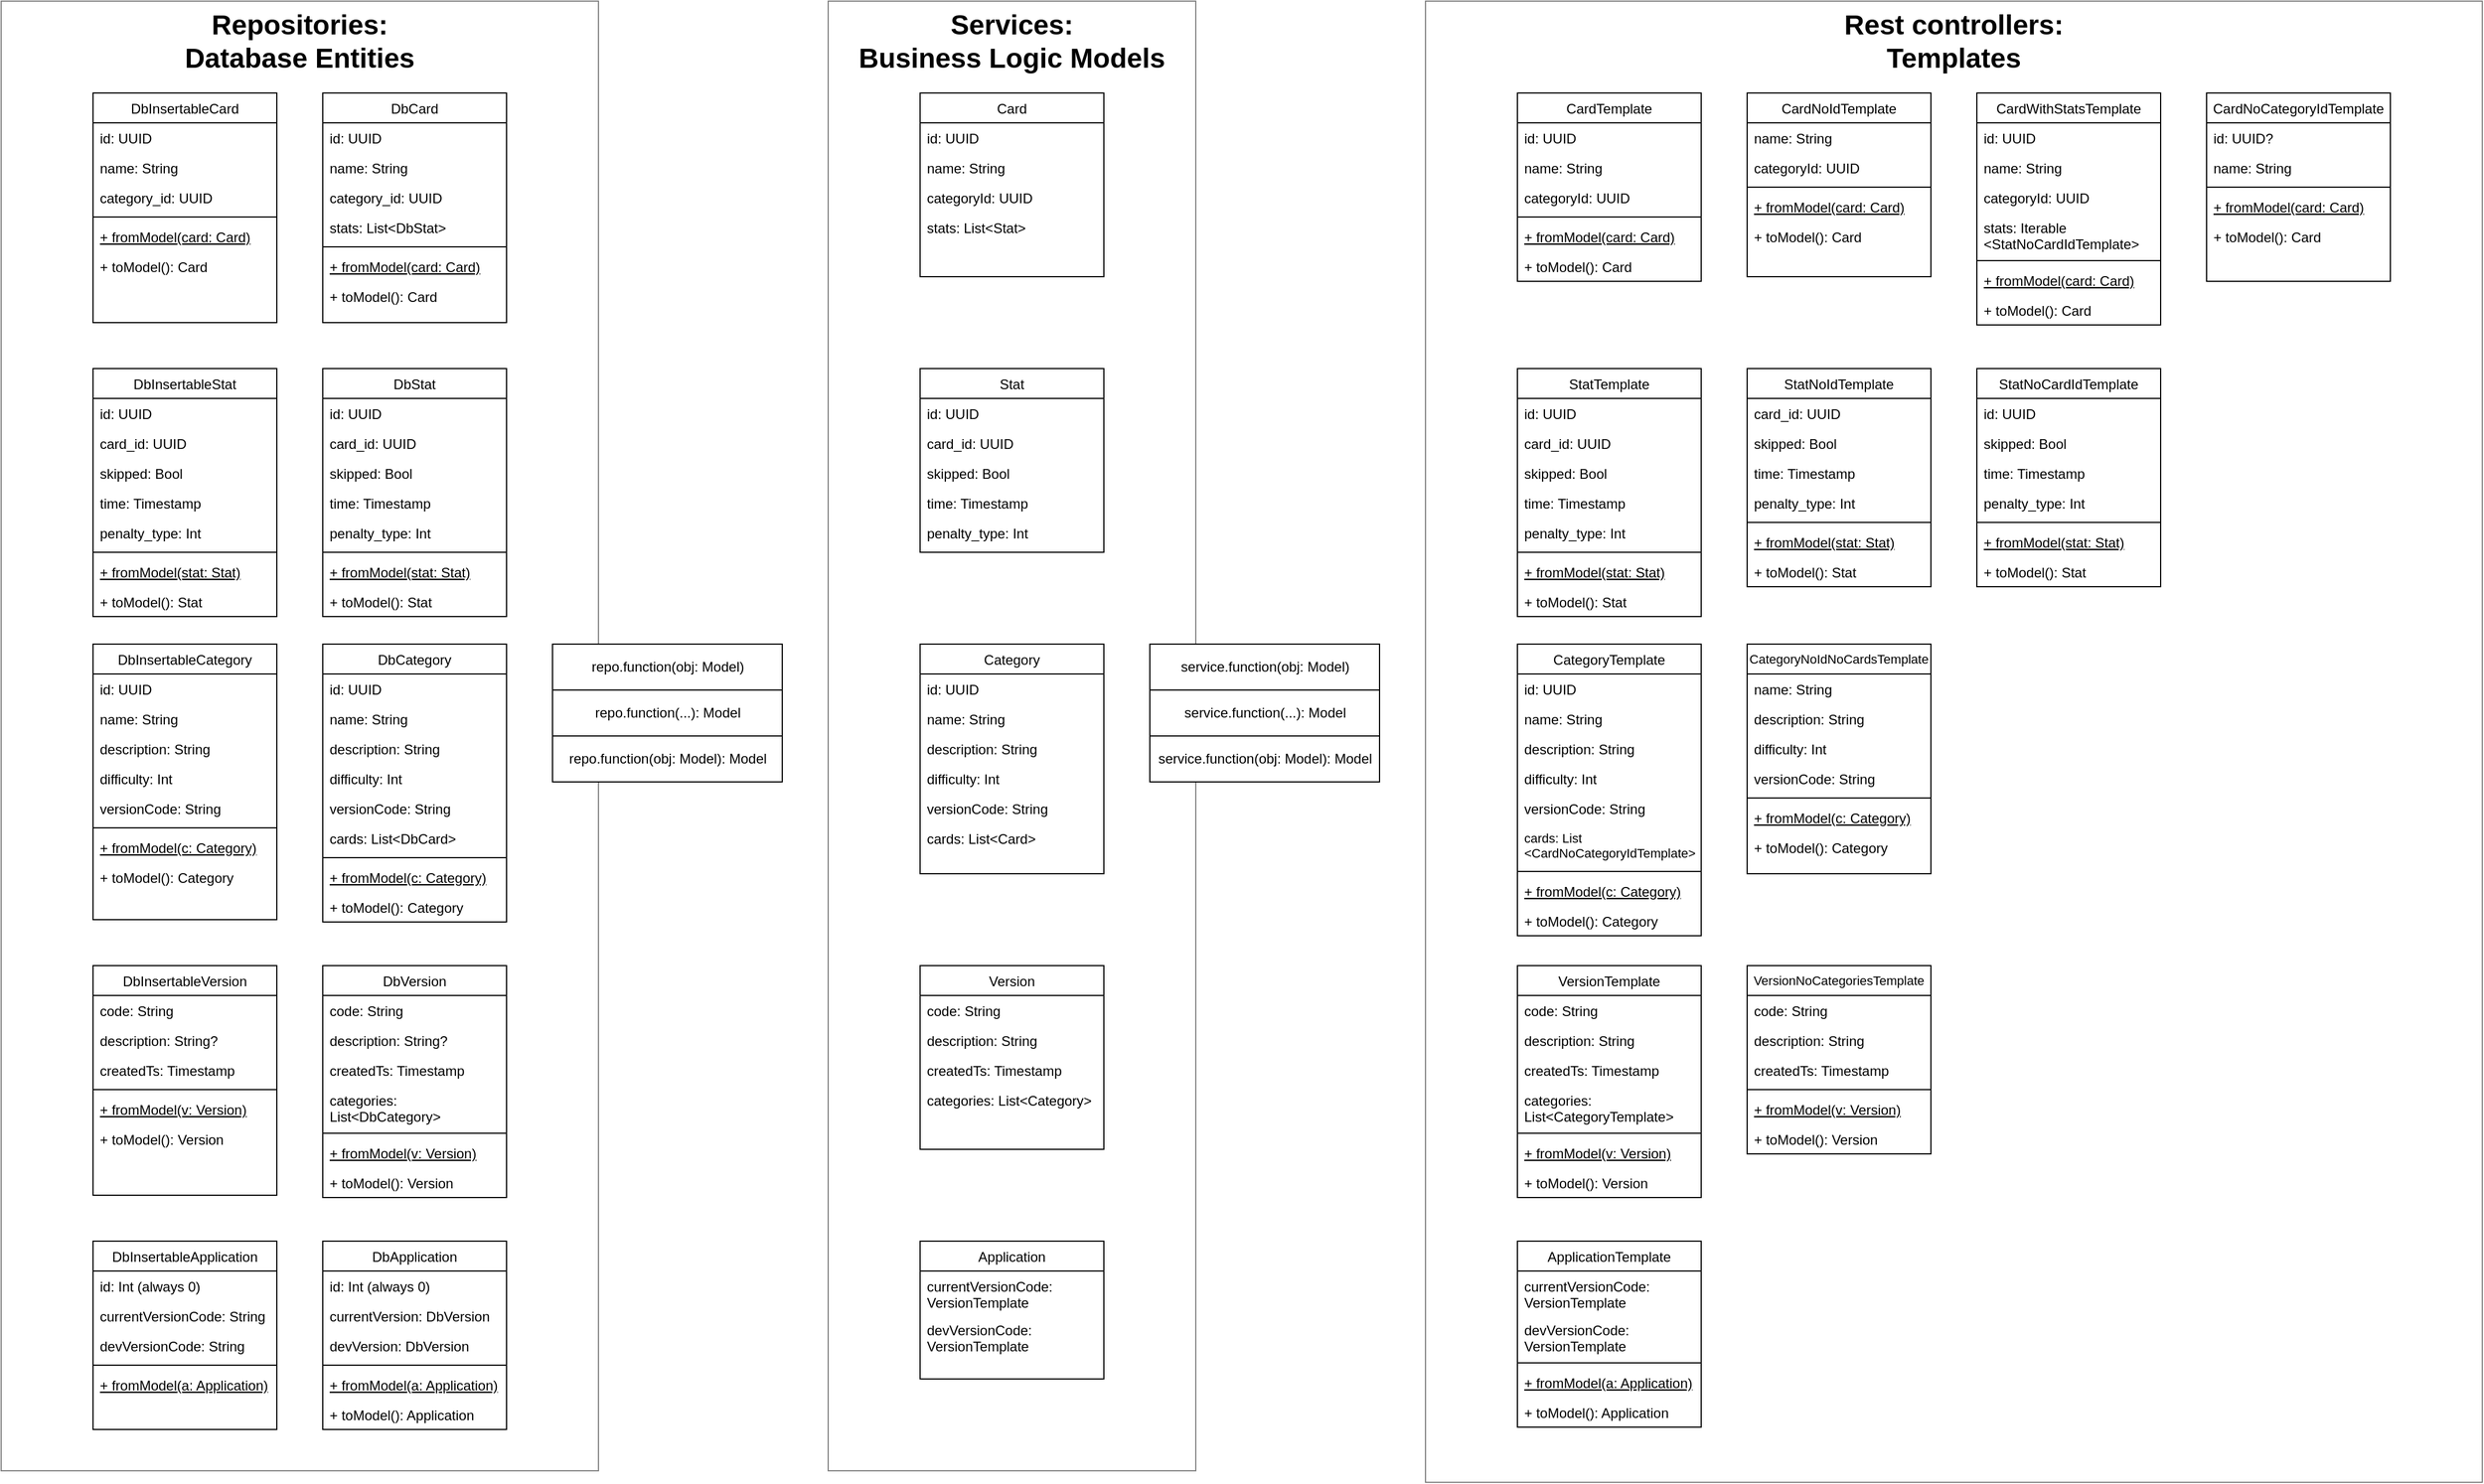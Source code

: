 <mxfile version="18.1.3" type="device"><diagram id="mDMztmPIsRPbtIQAhROj" name="Page-1"><mxGraphModel dx="3373" dy="2013" grid="1" gridSize="10" guides="1" tooltips="1" connect="1" arrows="1" fold="1" page="1" pageScale="1" pageWidth="850" pageHeight="1100" math="0" shadow="0"><root><mxCell id="0"/><mxCell id="1" parent="0"/><mxCell id="HUP_zBSb07ul5rLQXVR8-1" value="&lt;div&gt;Rest controllers:&lt;/div&gt;&lt;div&gt;Templates&lt;/div&gt;" style="rounded=0;whiteSpace=wrap;html=1;fontSize=24;opacity=50;fontStyle=1;verticalAlign=top;" parent="1" vertex="1"><mxGeometry x="-440" y="-1080" width="920" height="1290" as="geometry"/></mxCell><mxCell id="HUP_zBSb07ul5rLQXVR8-2" value="&lt;div&gt;Services:&lt;br&gt;&lt;/div&gt;&lt;div&gt;Business Logic Models&lt;/div&gt;" style="rounded=0;whiteSpace=wrap;html=1;fontSize=24;opacity=50;fontStyle=1;verticalAlign=top;" parent="1" vertex="1"><mxGeometry x="-960" y="-1080" width="320" height="1280" as="geometry"/></mxCell><mxCell id="HUP_zBSb07ul5rLQXVR8-3" value="&lt;div&gt;Repositories:&lt;/div&gt;&lt;div&gt;Database Entities&lt;/div&gt;" style="rounded=0;whiteSpace=wrap;html=1;fontSize=24;opacity=50;verticalAlign=top;fontStyle=1" parent="1" vertex="1"><mxGeometry x="-1680" y="-1080" width="520" height="1280" as="geometry"/></mxCell><mxCell id="HUP_zBSb07ul5rLQXVR8-4" value="DbInsertableCard" style="swimlane;fontStyle=0;align=center;verticalAlign=top;childLayout=stackLayout;horizontal=1;startSize=26;horizontalStack=0;resizeParent=1;resizeLast=0;collapsible=1;marginBottom=0;rounded=0;shadow=0;strokeWidth=1;" parent="1" vertex="1"><mxGeometry x="-1600" y="-1000" width="160" height="200" as="geometry"><mxRectangle x="340" y="380" width="170" height="26" as="alternateBounds"/></mxGeometry></mxCell><mxCell id="HUP_zBSb07ul5rLQXVR8-5" value="id: UUID" style="text;align=left;verticalAlign=top;spacingLeft=4;spacingRight=4;overflow=hidden;rotatable=0;points=[[0,0.5],[1,0.5]];portConstraint=eastwest;" parent="HUP_zBSb07ul5rLQXVR8-4" vertex="1"><mxGeometry y="26" width="160" height="26" as="geometry"/></mxCell><mxCell id="HUP_zBSb07ul5rLQXVR8-6" value="name: String" style="text;align=left;verticalAlign=top;spacingLeft=4;spacingRight=4;overflow=hidden;rotatable=0;points=[[0,0.5],[1,0.5]];portConstraint=eastwest;" parent="HUP_zBSb07ul5rLQXVR8-4" vertex="1"><mxGeometry y="52" width="160" height="26" as="geometry"/></mxCell><mxCell id="HUP_zBSb07ul5rLQXVR8-7" value="category_id: UUID" style="text;align=left;verticalAlign=top;spacingLeft=4;spacingRight=4;overflow=hidden;rotatable=0;points=[[0,0.5],[1,0.5]];portConstraint=eastwest;" parent="HUP_zBSb07ul5rLQXVR8-4" vertex="1"><mxGeometry y="78" width="160" height="26" as="geometry"/></mxCell><mxCell id="eIiguTiNg5QZc8hLAEXM-2" value="" style="line;strokeWidth=1;fillColor=none;align=left;verticalAlign=middle;spacingTop=-1;spacingLeft=3;spacingRight=3;rotatable=0;labelPosition=right;points=[];portConstraint=eastwest;" parent="HUP_zBSb07ul5rLQXVR8-4" vertex="1"><mxGeometry y="104" width="160" height="8" as="geometry"/></mxCell><mxCell id="eIiguTiNg5QZc8hLAEXM-19" value="+ fromModel(card: Card)" style="text;align=left;verticalAlign=top;spacingLeft=4;spacingRight=4;overflow=hidden;rotatable=0;points=[[0,0.5],[1,0.5]];portConstraint=eastwest;fontStyle=4" parent="HUP_zBSb07ul5rLQXVR8-4" vertex="1"><mxGeometry y="112" width="160" height="26" as="geometry"/></mxCell><mxCell id="eIiguTiNg5QZc8hLAEXM-20" value="+ toModel(): Card" style="text;align=left;verticalAlign=top;spacingLeft=4;spacingRight=4;overflow=hidden;rotatable=0;points=[[0,0.5],[1,0.5]];portConstraint=eastwest;fontStyle=0" parent="HUP_zBSb07ul5rLQXVR8-4" vertex="1"><mxGeometry y="138" width="160" height="26" as="geometry"/></mxCell><mxCell id="HUP_zBSb07ul5rLQXVR8-8" value="DbInsertableStat" style="swimlane;fontStyle=0;align=center;verticalAlign=top;childLayout=stackLayout;horizontal=1;startSize=26;horizontalStack=0;resizeParent=1;resizeLast=0;collapsible=1;marginBottom=0;rounded=0;shadow=0;strokeWidth=1;" parent="1" vertex="1"><mxGeometry x="-1600" y="-760" width="160" height="216" as="geometry"><mxRectangle x="340" y="380" width="170" height="26" as="alternateBounds"/></mxGeometry></mxCell><mxCell id="HUP_zBSb07ul5rLQXVR8-9" value="id: UUID" style="text;align=left;verticalAlign=top;spacingLeft=4;spacingRight=4;overflow=hidden;rotatable=0;points=[[0,0.5],[1,0.5]];portConstraint=eastwest;" parent="HUP_zBSb07ul5rLQXVR8-8" vertex="1"><mxGeometry y="26" width="160" height="26" as="geometry"/></mxCell><mxCell id="HUP_zBSb07ul5rLQXVR8-10" value="card_id: UUID" style="text;align=left;verticalAlign=top;spacingLeft=4;spacingRight=4;overflow=hidden;rotatable=0;points=[[0,0.5],[1,0.5]];portConstraint=eastwest;" parent="HUP_zBSb07ul5rLQXVR8-8" vertex="1"><mxGeometry y="52" width="160" height="26" as="geometry"/></mxCell><mxCell id="HUP_zBSb07ul5rLQXVR8-11" value="skipped: Bool" style="text;align=left;verticalAlign=top;spacingLeft=4;spacingRight=4;overflow=hidden;rotatable=0;points=[[0,0.5],[1,0.5]];portConstraint=eastwest;" parent="HUP_zBSb07ul5rLQXVR8-8" vertex="1"><mxGeometry y="78" width="160" height="26" as="geometry"/></mxCell><mxCell id="HUP_zBSb07ul5rLQXVR8-12" value="time: Timestamp" style="text;align=left;verticalAlign=top;spacingLeft=4;spacingRight=4;overflow=hidden;rotatable=0;points=[[0,0.5],[1,0.5]];portConstraint=eastwest;" parent="HUP_zBSb07ul5rLQXVR8-8" vertex="1"><mxGeometry y="104" width="160" height="26" as="geometry"/></mxCell><mxCell id="JE-b7OE1rAW4VV40LhSu-6" value="penalty_type: Int" style="text;align=left;verticalAlign=top;spacingLeft=4;spacingRight=4;overflow=hidden;rotatable=0;points=[[0,0.5],[1,0.5]];portConstraint=eastwest;" parent="HUP_zBSb07ul5rLQXVR8-8" vertex="1"><mxGeometry y="130" width="160" height="26" as="geometry"/></mxCell><mxCell id="eIiguTiNg5QZc8hLAEXM-3" value="" style="line;strokeWidth=1;fillColor=none;align=left;verticalAlign=middle;spacingTop=-1;spacingLeft=3;spacingRight=3;rotatable=0;labelPosition=right;points=[];portConstraint=eastwest;" parent="HUP_zBSb07ul5rLQXVR8-8" vertex="1"><mxGeometry y="156" width="160" height="8" as="geometry"/></mxCell><mxCell id="eIiguTiNg5QZc8hLAEXM-87" value="+ fromModel(stat: Stat)" style="text;align=left;verticalAlign=top;spacingLeft=4;spacingRight=4;overflow=hidden;rotatable=0;points=[[0,0.5],[1,0.5]];portConstraint=eastwest;fontStyle=4" parent="HUP_zBSb07ul5rLQXVR8-8" vertex="1"><mxGeometry y="164" width="160" height="26" as="geometry"/></mxCell><mxCell id="eIiguTiNg5QZc8hLAEXM-88" value="+ toModel(): Stat" style="text;align=left;verticalAlign=top;spacingLeft=4;spacingRight=4;overflow=hidden;rotatable=0;points=[[0,0.5],[1,0.5]];portConstraint=eastwest;fontStyle=0" parent="HUP_zBSb07ul5rLQXVR8-8" vertex="1"><mxGeometry y="190" width="160" height="26" as="geometry"/></mxCell><mxCell id="HUP_zBSb07ul5rLQXVR8-13" value="DbInsertableCategory" style="swimlane;fontStyle=0;align=center;verticalAlign=top;childLayout=stackLayout;horizontal=1;startSize=26;horizontalStack=0;resizeParent=1;resizeLast=0;collapsible=1;marginBottom=0;rounded=0;shadow=0;strokeWidth=1;" parent="1" vertex="1"><mxGeometry x="-1600" y="-520" width="160" height="240" as="geometry"><mxRectangle x="200" y="80" width="160" height="26" as="alternateBounds"/></mxGeometry></mxCell><mxCell id="HUP_zBSb07ul5rLQXVR8-14" value="id: UUID" style="text;align=left;verticalAlign=top;spacingLeft=4;spacingRight=4;overflow=hidden;rotatable=0;points=[[0,0.5],[1,0.5]];portConstraint=eastwest;" parent="HUP_zBSb07ul5rLQXVR8-13" vertex="1"><mxGeometry y="26" width="160" height="26" as="geometry"/></mxCell><mxCell id="HUP_zBSb07ul5rLQXVR8-15" value="name: String" style="text;align=left;verticalAlign=top;spacingLeft=4;spacingRight=4;overflow=hidden;rotatable=0;points=[[0,0.5],[1,0.5]];portConstraint=eastwest;rounded=0;shadow=0;html=0;" parent="HUP_zBSb07ul5rLQXVR8-13" vertex="1"><mxGeometry y="52" width="160" height="26" as="geometry"/></mxCell><mxCell id="HUP_zBSb07ul5rLQXVR8-16" value="description: String" style="text;align=left;verticalAlign=top;spacingLeft=4;spacingRight=4;overflow=hidden;rotatable=0;points=[[0,0.5],[1,0.5]];portConstraint=eastwest;rounded=0;shadow=0;html=0;" parent="HUP_zBSb07ul5rLQXVR8-13" vertex="1"><mxGeometry y="78" width="160" height="26" as="geometry"/></mxCell><mxCell id="HUP_zBSb07ul5rLQXVR8-17" value="difficulty: Int" style="text;align=left;verticalAlign=top;spacingLeft=4;spacingRight=4;overflow=hidden;rotatable=0;points=[[0,0.5],[1,0.5]];portConstraint=eastwest;rounded=0;shadow=0;html=0;" parent="HUP_zBSb07ul5rLQXVR8-13" vertex="1"><mxGeometry y="104" width="160" height="26" as="geometry"/></mxCell><mxCell id="HUP_zBSb07ul5rLQXVR8-18" value="versionCode: String" style="text;align=left;verticalAlign=top;spacingLeft=4;spacingRight=4;overflow=hidden;rotatable=0;points=[[0,0.5],[1,0.5]];portConstraint=eastwest;rounded=0;shadow=0;html=0;" parent="HUP_zBSb07ul5rLQXVR8-13" vertex="1"><mxGeometry y="130" width="160" height="26" as="geometry"/></mxCell><mxCell id="eIiguTiNg5QZc8hLAEXM-6" value="" style="line;strokeWidth=1;fillColor=none;align=left;verticalAlign=middle;spacingTop=-1;spacingLeft=3;spacingRight=3;rotatable=0;labelPosition=right;points=[];portConstraint=eastwest;" parent="HUP_zBSb07ul5rLQXVR8-13" vertex="1"><mxGeometry y="156" width="160" height="8" as="geometry"/></mxCell><mxCell id="eIiguTiNg5QZc8hLAEXM-83" value="+ fromModel(c: Category)" style="text;align=left;verticalAlign=top;spacingLeft=4;spacingRight=4;overflow=hidden;rotatable=0;points=[[0,0.5],[1,0.5]];portConstraint=eastwest;fontStyle=4" parent="HUP_zBSb07ul5rLQXVR8-13" vertex="1"><mxGeometry y="164" width="160" height="26" as="geometry"/></mxCell><mxCell id="eIiguTiNg5QZc8hLAEXM-84" value="+ toModel(): Category" style="text;align=left;verticalAlign=top;spacingLeft=4;spacingRight=4;overflow=hidden;rotatable=0;points=[[0,0.5],[1,0.5]];portConstraint=eastwest;fontStyle=0" parent="HUP_zBSb07ul5rLQXVR8-13" vertex="1"><mxGeometry y="190" width="160" height="26" as="geometry"/></mxCell><mxCell id="HUP_zBSb07ul5rLQXVR8-19" value="DbInsertableVersion" style="swimlane;fontStyle=0;align=center;verticalAlign=top;childLayout=stackLayout;horizontal=1;startSize=26;horizontalStack=0;resizeParent=1;resizeLast=0;collapsible=1;marginBottom=0;rounded=0;shadow=0;strokeWidth=1;" parent="1" vertex="1"><mxGeometry x="-1600" y="-240" width="160" height="200" as="geometry"><mxRectangle x="340" y="380" width="170" height="26" as="alternateBounds"/></mxGeometry></mxCell><mxCell id="HUP_zBSb07ul5rLQXVR8-20" value="code: String" style="text;align=left;verticalAlign=top;spacingLeft=4;spacingRight=4;overflow=hidden;rotatable=0;points=[[0,0.5],[1,0.5]];portConstraint=eastwest;" parent="HUP_zBSb07ul5rLQXVR8-19" vertex="1"><mxGeometry y="26" width="160" height="26" as="geometry"/></mxCell><mxCell id="HUP_zBSb07ul5rLQXVR8-21" value="description: String?" style="text;align=left;verticalAlign=top;spacingLeft=4;spacingRight=4;overflow=hidden;rotatable=0;points=[[0,0.5],[1,0.5]];portConstraint=eastwest;" parent="HUP_zBSb07ul5rLQXVR8-19" vertex="1"><mxGeometry y="52" width="160" height="26" as="geometry"/></mxCell><mxCell id="HUP_zBSb07ul5rLQXVR8-22" value="createdTs: Timestamp" style="text;align=left;verticalAlign=top;spacingLeft=4;spacingRight=4;overflow=hidden;rotatable=0;points=[[0,0.5],[1,0.5]];portConstraint=eastwest;" parent="HUP_zBSb07ul5rLQXVR8-19" vertex="1"><mxGeometry y="78" width="160" height="26" as="geometry"/></mxCell><mxCell id="eIiguTiNg5QZc8hLAEXM-7" value="" style="line;strokeWidth=1;fillColor=none;align=left;verticalAlign=middle;spacingTop=-1;spacingLeft=3;spacingRight=3;rotatable=0;labelPosition=right;points=[];portConstraint=eastwest;" parent="HUP_zBSb07ul5rLQXVR8-19" vertex="1"><mxGeometry y="104" width="160" height="8" as="geometry"/></mxCell><mxCell id="eIiguTiNg5QZc8hLAEXM-80" value="+ fromModel(v: Version)" style="text;align=left;verticalAlign=top;spacingLeft=4;spacingRight=4;overflow=hidden;rotatable=0;points=[[0,0.5],[1,0.5]];portConstraint=eastwest;fontStyle=4" parent="HUP_zBSb07ul5rLQXVR8-19" vertex="1"><mxGeometry y="112" width="160" height="26" as="geometry"/></mxCell><mxCell id="eIiguTiNg5QZc8hLAEXM-79" value="+ toModel(): Version" style="text;align=left;verticalAlign=top;spacingLeft=4;spacingRight=4;overflow=hidden;rotatable=0;points=[[0,0.5],[1,0.5]];portConstraint=eastwest;fontStyle=0" parent="HUP_zBSb07ul5rLQXVR8-19" vertex="1"><mxGeometry y="138" width="160" height="26" as="geometry"/></mxCell><mxCell id="HUP_zBSb07ul5rLQXVR8-23" value="DbInsertableApplication" style="swimlane;fontStyle=0;align=center;verticalAlign=top;childLayout=stackLayout;horizontal=1;startSize=26;horizontalStack=0;resizeParent=1;resizeLast=0;collapsible=1;marginBottom=0;rounded=0;shadow=0;strokeWidth=1;" parent="1" vertex="1"><mxGeometry x="-1600" width="160" height="164" as="geometry"><mxRectangle x="340" y="380" width="170" height="26" as="alternateBounds"/></mxGeometry></mxCell><mxCell id="HUP_zBSb07ul5rLQXVR8-24" value="id: Int (always 0)" style="text;align=left;verticalAlign=top;spacingLeft=4;spacingRight=4;overflow=hidden;rotatable=0;points=[[0,0.5],[1,0.5]];portConstraint=eastwest;" parent="HUP_zBSb07ul5rLQXVR8-23" vertex="1"><mxGeometry y="26" width="160" height="26" as="geometry"/></mxCell><mxCell id="HUP_zBSb07ul5rLQXVR8-25" value="currentVersionCode: String" style="text;align=left;verticalAlign=top;spacingLeft=4;spacingRight=4;overflow=hidden;rotatable=0;points=[[0,0.5],[1,0.5]];portConstraint=eastwest;" parent="HUP_zBSb07ul5rLQXVR8-23" vertex="1"><mxGeometry y="52" width="160" height="26" as="geometry"/></mxCell><mxCell id="HUP_zBSb07ul5rLQXVR8-26" value="devVersionCode: String" style="text;align=left;verticalAlign=top;spacingLeft=4;spacingRight=4;overflow=hidden;rotatable=0;points=[[0,0.5],[1,0.5]];portConstraint=eastwest;" parent="HUP_zBSb07ul5rLQXVR8-23" vertex="1"><mxGeometry y="78" width="160" height="26" as="geometry"/></mxCell><mxCell id="eIiguTiNg5QZc8hLAEXM-9" value="" style="line;strokeWidth=1;fillColor=none;align=left;verticalAlign=middle;spacingTop=-1;spacingLeft=3;spacingRight=3;rotatable=0;labelPosition=right;points=[];portConstraint=eastwest;" parent="HUP_zBSb07ul5rLQXVR8-23" vertex="1"><mxGeometry y="104" width="160" height="8" as="geometry"/></mxCell><mxCell id="eIiguTiNg5QZc8hLAEXM-91" value="+ fromModel(a: Application)" style="text;align=left;verticalAlign=top;spacingLeft=4;spacingRight=4;overflow=hidden;rotatable=0;points=[[0,0.5],[1,0.5]];portConstraint=eastwest;fontStyle=4" parent="HUP_zBSb07ul5rLQXVR8-23" vertex="1"><mxGeometry y="112" width="160" height="26" as="geometry"/></mxCell><mxCell id="HUP_zBSb07ul5rLQXVR8-27" value="ApplicationTemplate" style="swimlane;fontStyle=0;align=center;verticalAlign=top;childLayout=stackLayout;horizontal=1;startSize=26;horizontalStack=0;resizeParent=1;resizeLast=0;collapsible=1;marginBottom=0;rounded=0;shadow=0;strokeWidth=1;" parent="1" vertex="1"><mxGeometry x="-360" width="160" height="162" as="geometry"><mxRectangle x="340" y="380" width="170" height="26" as="alternateBounds"/></mxGeometry></mxCell><mxCell id="HUP_zBSb07ul5rLQXVR8-28" value="currentVersionCode: VersionTemplate" style="text;align=left;verticalAlign=top;spacingLeft=4;spacingRight=4;overflow=hidden;rotatable=0;points=[[0,0.5],[1,0.5]];portConstraint=eastwest;whiteSpace=wrap;" parent="HUP_zBSb07ul5rLQXVR8-27" vertex="1"><mxGeometry y="26" width="160" height="38" as="geometry"/></mxCell><mxCell id="HUP_zBSb07ul5rLQXVR8-29" value="devVersionCode: VersionTemplate" style="text;align=left;verticalAlign=top;spacingLeft=4;spacingRight=4;overflow=hidden;rotatable=0;points=[[0,0.5],[1,0.5]];portConstraint=eastwest;whiteSpace=wrap;" parent="HUP_zBSb07ul5rLQXVR8-27" vertex="1"><mxGeometry y="64" width="160" height="38" as="geometry"/></mxCell><mxCell id="eIiguTiNg5QZc8hLAEXM-11" value="" style="line;strokeWidth=1;fillColor=none;align=left;verticalAlign=middle;spacingTop=-1;spacingLeft=3;spacingRight=3;rotatable=0;labelPosition=right;points=[];portConstraint=eastwest;" parent="HUP_zBSb07ul5rLQXVR8-27" vertex="1"><mxGeometry y="102" width="160" height="8" as="geometry"/></mxCell><mxCell id="eIiguTiNg5QZc8hLAEXM-75" value="+ fromModel(a: Application)" style="text;align=left;verticalAlign=top;spacingLeft=4;spacingRight=4;overflow=hidden;rotatable=0;points=[[0,0.5],[1,0.5]];portConstraint=eastwest;fontStyle=4" parent="HUP_zBSb07ul5rLQXVR8-27" vertex="1"><mxGeometry y="110" width="160" height="26" as="geometry"/></mxCell><mxCell id="eIiguTiNg5QZc8hLAEXM-76" value="+ toModel(): Application" style="text;align=left;verticalAlign=top;spacingLeft=4;spacingRight=4;overflow=hidden;rotatable=0;points=[[0,0.5],[1,0.5]];portConstraint=eastwest;fontStyle=0" parent="HUP_zBSb07ul5rLQXVR8-27" vertex="1"><mxGeometry y="136" width="160" height="26" as="geometry"/></mxCell><mxCell id="HUP_zBSb07ul5rLQXVR8-30" value="VersionTemplate" style="swimlane;fontStyle=0;align=center;verticalAlign=top;childLayout=stackLayout;horizontal=1;startSize=26;horizontalStack=0;resizeParent=1;resizeLast=0;collapsible=1;marginBottom=0;rounded=0;shadow=0;strokeWidth=1;" parent="1" vertex="1"><mxGeometry x="-360" y="-240" width="160" height="202" as="geometry"><mxRectangle x="340" y="380" width="170" height="26" as="alternateBounds"/></mxGeometry></mxCell><mxCell id="HUP_zBSb07ul5rLQXVR8-31" value="code: String" style="text;align=left;verticalAlign=top;spacingLeft=4;spacingRight=4;overflow=hidden;rotatable=0;points=[[0,0.5],[1,0.5]];portConstraint=eastwest;" parent="HUP_zBSb07ul5rLQXVR8-30" vertex="1"><mxGeometry y="26" width="160" height="26" as="geometry"/></mxCell><mxCell id="HUP_zBSb07ul5rLQXVR8-32" value="description: String" style="text;align=left;verticalAlign=top;spacingLeft=4;spacingRight=4;overflow=hidden;rotatable=0;points=[[0,0.5],[1,0.5]];portConstraint=eastwest;" parent="HUP_zBSb07ul5rLQXVR8-30" vertex="1"><mxGeometry y="52" width="160" height="26" as="geometry"/></mxCell><mxCell id="HUP_zBSb07ul5rLQXVR8-33" value="createdTs: Timestamp" style="text;align=left;verticalAlign=top;spacingLeft=4;spacingRight=4;overflow=hidden;rotatable=0;points=[[0,0.5],[1,0.5]];portConstraint=eastwest;" parent="HUP_zBSb07ul5rLQXVR8-30" vertex="1"><mxGeometry y="78" width="160" height="26" as="geometry"/></mxCell><mxCell id="HUP_zBSb07ul5rLQXVR8-34" value="categories: List&lt;CategoryTemplate&gt;" style="text;align=left;verticalAlign=top;spacingLeft=4;spacingRight=4;overflow=hidden;rotatable=0;points=[[0,0.5],[1,0.5]];portConstraint=eastwest;whiteSpace=wrap;" parent="HUP_zBSb07ul5rLQXVR8-30" vertex="1"><mxGeometry y="104" width="160" height="38" as="geometry"/></mxCell><mxCell id="eIiguTiNg5QZc8hLAEXM-12" value="" style="line;strokeWidth=1;fillColor=none;align=left;verticalAlign=middle;spacingTop=-1;spacingLeft=3;spacingRight=3;rotatable=0;labelPosition=right;points=[];portConstraint=eastwest;" parent="HUP_zBSb07ul5rLQXVR8-30" vertex="1"><mxGeometry y="142" width="160" height="8" as="geometry"/></mxCell><mxCell id="eIiguTiNg5QZc8hLAEXM-71" value="+ fromModel(v: Version)" style="text;align=left;verticalAlign=top;spacingLeft=4;spacingRight=4;overflow=hidden;rotatable=0;points=[[0,0.5],[1,0.5]];portConstraint=eastwest;fontStyle=4" parent="HUP_zBSb07ul5rLQXVR8-30" vertex="1"><mxGeometry y="150" width="160" height="26" as="geometry"/></mxCell><mxCell id="eIiguTiNg5QZc8hLAEXM-72" value="+ toModel(): Version" style="text;align=left;verticalAlign=top;spacingLeft=4;spacingRight=4;overflow=hidden;rotatable=0;points=[[0,0.5],[1,0.5]];portConstraint=eastwest;fontStyle=0" parent="HUP_zBSb07ul5rLQXVR8-30" vertex="1"><mxGeometry y="176" width="160" height="26" as="geometry"/></mxCell><mxCell id="HUP_zBSb07ul5rLQXVR8-35" value="Card" style="swimlane;fontStyle=0;align=center;verticalAlign=top;childLayout=stackLayout;horizontal=1;startSize=26;horizontalStack=0;resizeParent=1;resizeLast=0;collapsible=1;marginBottom=0;rounded=0;shadow=0;strokeWidth=1;" parent="1" vertex="1"><mxGeometry x="-880" y="-1000" width="160" height="160" as="geometry"><mxRectangle x="340" y="380" width="170" height="26" as="alternateBounds"/></mxGeometry></mxCell><mxCell id="HUP_zBSb07ul5rLQXVR8-36" value="id: UUID" style="text;align=left;verticalAlign=top;spacingLeft=4;spacingRight=4;overflow=hidden;rotatable=0;points=[[0,0.5],[1,0.5]];portConstraint=eastwest;" parent="HUP_zBSb07ul5rLQXVR8-35" vertex="1"><mxGeometry y="26" width="160" height="26" as="geometry"/></mxCell><mxCell id="HUP_zBSb07ul5rLQXVR8-37" value="name: String" style="text;align=left;verticalAlign=top;spacingLeft=4;spacingRight=4;overflow=hidden;rotatable=0;points=[[0,0.5],[1,0.5]];portConstraint=eastwest;" parent="HUP_zBSb07ul5rLQXVR8-35" vertex="1"><mxGeometry y="52" width="160" height="26" as="geometry"/></mxCell><mxCell id="HUP_zBSb07ul5rLQXVR8-38" value="categoryId: UUID" style="text;align=left;verticalAlign=top;spacingLeft=4;spacingRight=4;overflow=hidden;rotatable=0;points=[[0,0.5],[1,0.5]];portConstraint=eastwest;" parent="HUP_zBSb07ul5rLQXVR8-35" vertex="1"><mxGeometry y="78" width="160" height="26" as="geometry"/></mxCell><mxCell id="HUP_zBSb07ul5rLQXVR8-39" value="stats: List&lt;Stat&gt;" style="text;align=left;verticalAlign=top;spacingLeft=4;spacingRight=4;overflow=hidden;rotatable=0;points=[[0,0.5],[1,0.5]];portConstraint=eastwest;" parent="HUP_zBSb07ul5rLQXVR8-35" vertex="1"><mxGeometry y="104" width="160" height="26" as="geometry"/></mxCell><mxCell id="HUP_zBSb07ul5rLQXVR8-40" value="DbCard" style="swimlane;fontStyle=0;align=center;verticalAlign=top;childLayout=stackLayout;horizontal=1;startSize=26;horizontalStack=0;resizeParent=1;resizeLast=0;collapsible=1;marginBottom=0;rounded=0;shadow=0;strokeWidth=1;fillColor=default;gradientColor=none;noLabel=0;portConstraintRotation=0;" parent="1" vertex="1"><mxGeometry x="-1400" y="-1000" width="160" height="200" as="geometry"><mxRectangle x="340" y="380" width="170" height="26" as="alternateBounds"/></mxGeometry></mxCell><mxCell id="HUP_zBSb07ul5rLQXVR8-41" value="id: UUID" style="text;align=left;verticalAlign=top;spacingLeft=4;spacingRight=4;overflow=hidden;rotatable=0;points=[[0,0.5],[1,0.5]];portConstraint=eastwest;" parent="HUP_zBSb07ul5rLQXVR8-40" vertex="1"><mxGeometry y="26" width="160" height="26" as="geometry"/></mxCell><mxCell id="HUP_zBSb07ul5rLQXVR8-42" value="name: String" style="text;align=left;verticalAlign=top;spacingLeft=4;spacingRight=4;overflow=hidden;rotatable=0;points=[[0,0.5],[1,0.5]];portConstraint=eastwest;" parent="HUP_zBSb07ul5rLQXVR8-40" vertex="1"><mxGeometry y="52" width="160" height="26" as="geometry"/></mxCell><mxCell id="HUP_zBSb07ul5rLQXVR8-43" value="category_id: UUID" style="text;align=left;verticalAlign=top;spacingLeft=4;spacingRight=4;overflow=hidden;rotatable=0;points=[[0,0.5],[1,0.5]];portConstraint=eastwest;" parent="HUP_zBSb07ul5rLQXVR8-40" vertex="1"><mxGeometry y="78" width="160" height="26" as="geometry"/></mxCell><mxCell id="HUP_zBSb07ul5rLQXVR8-44" value="stats: List&lt;DbStat&gt;" style="text;align=left;verticalAlign=top;spacingLeft=4;spacingRight=4;overflow=hidden;rotatable=0;points=[[0,0.5],[1,0.5]];portConstraint=eastwest;" parent="HUP_zBSb07ul5rLQXVR8-40" vertex="1"><mxGeometry y="104" width="160" height="26" as="geometry"/></mxCell><mxCell id="eIiguTiNg5QZc8hLAEXM-1" value="" style="line;strokeWidth=1;fillColor=none;align=left;verticalAlign=middle;spacingTop=-1;spacingLeft=3;spacingRight=3;rotatable=0;labelPosition=right;points=[];portConstraint=eastwest;" parent="HUP_zBSb07ul5rLQXVR8-40" vertex="1"><mxGeometry y="130" width="160" height="8" as="geometry"/></mxCell><mxCell id="eIiguTiNg5QZc8hLAEXM-13" value="+ fromModel(card: Card)" style="text;align=left;verticalAlign=top;spacingLeft=4;spacingRight=4;overflow=hidden;rotatable=0;points=[[0,0.5],[1,0.5]];portConstraint=eastwest;fontStyle=4" parent="HUP_zBSb07ul5rLQXVR8-40" vertex="1"><mxGeometry y="138" width="160" height="26" as="geometry"/></mxCell><mxCell id="eIiguTiNg5QZc8hLAEXM-18" value="+ toModel(): Card" style="text;align=left;verticalAlign=top;spacingLeft=4;spacingRight=4;overflow=hidden;rotatable=0;points=[[0,0.5],[1,0.5]];portConstraint=eastwest;fontStyle=0" parent="HUP_zBSb07ul5rLQXVR8-40" vertex="1"><mxGeometry y="164" width="160" height="26" as="geometry"/></mxCell><mxCell id="HUP_zBSb07ul5rLQXVR8-45" value="DbStat" style="swimlane;fontStyle=0;align=center;verticalAlign=top;childLayout=stackLayout;horizontal=1;startSize=26;horizontalStack=0;resizeParent=1;resizeLast=0;collapsible=1;marginBottom=0;rounded=0;shadow=0;strokeWidth=1;fillOpacity=100;" parent="1" vertex="1"><mxGeometry x="-1400" y="-760" width="160" height="216" as="geometry"><mxRectangle x="340" y="380" width="170" height="26" as="alternateBounds"/></mxGeometry></mxCell><mxCell id="HUP_zBSb07ul5rLQXVR8-46" value="id: UUID" style="text;align=left;verticalAlign=top;spacingLeft=4;spacingRight=4;overflow=hidden;rotatable=0;points=[[0,0.5],[1,0.5]];portConstraint=eastwest;" parent="HUP_zBSb07ul5rLQXVR8-45" vertex="1"><mxGeometry y="26" width="160" height="26" as="geometry"/></mxCell><mxCell id="HUP_zBSb07ul5rLQXVR8-47" value="card_id: UUID" style="text;align=left;verticalAlign=top;spacingLeft=4;spacingRight=4;overflow=hidden;rotatable=0;points=[[0,0.5],[1,0.5]];portConstraint=eastwest;" parent="HUP_zBSb07ul5rLQXVR8-45" vertex="1"><mxGeometry y="52" width="160" height="26" as="geometry"/></mxCell><mxCell id="HUP_zBSb07ul5rLQXVR8-48" value="skipped: Bool" style="text;align=left;verticalAlign=top;spacingLeft=4;spacingRight=4;overflow=hidden;rotatable=0;points=[[0,0.5],[1,0.5]];portConstraint=eastwest;" parent="HUP_zBSb07ul5rLQXVR8-45" vertex="1"><mxGeometry y="78" width="160" height="26" as="geometry"/></mxCell><mxCell id="HUP_zBSb07ul5rLQXVR8-49" value="time: Timestamp" style="text;align=left;verticalAlign=top;spacingLeft=4;spacingRight=4;overflow=hidden;rotatable=0;points=[[0,0.5],[1,0.5]];portConstraint=eastwest;" parent="HUP_zBSb07ul5rLQXVR8-45" vertex="1"><mxGeometry y="104" width="160" height="26" as="geometry"/></mxCell><mxCell id="JE-b7OE1rAW4VV40LhSu-5" value="penalty_type: Int" style="text;align=left;verticalAlign=top;spacingLeft=4;spacingRight=4;overflow=hidden;rotatable=0;points=[[0,0.5],[1,0.5]];portConstraint=eastwest;" parent="HUP_zBSb07ul5rLQXVR8-45" vertex="1"><mxGeometry y="130" width="160" height="26" as="geometry"/></mxCell><mxCell id="eIiguTiNg5QZc8hLAEXM-4" value="" style="line;strokeWidth=1;fillColor=none;align=left;verticalAlign=middle;spacingTop=-1;spacingLeft=3;spacingRight=3;rotatable=0;labelPosition=right;points=[];portConstraint=eastwest;" parent="HUP_zBSb07ul5rLQXVR8-45" vertex="1"><mxGeometry y="156" width="160" height="8" as="geometry"/></mxCell><mxCell id="eIiguTiNg5QZc8hLAEXM-85" value="+ fromModel(stat: Stat)" style="text;align=left;verticalAlign=top;spacingLeft=4;spacingRight=4;overflow=hidden;rotatable=0;points=[[0,0.5],[1,0.5]];portConstraint=eastwest;fontStyle=4" parent="HUP_zBSb07ul5rLQXVR8-45" vertex="1"><mxGeometry y="164" width="160" height="26" as="geometry"/></mxCell><mxCell id="eIiguTiNg5QZc8hLAEXM-86" value="+ toModel(): Stat" style="text;align=left;verticalAlign=top;spacingLeft=4;spacingRight=4;overflow=hidden;rotatable=0;points=[[0,0.5],[1,0.5]];portConstraint=eastwest;fontStyle=0" parent="HUP_zBSb07ul5rLQXVR8-45" vertex="1"><mxGeometry y="190" width="160" height="26" as="geometry"/></mxCell><mxCell id="HUP_zBSb07ul5rLQXVR8-50" value="DbCategory" style="swimlane;fontStyle=0;align=center;verticalAlign=top;childLayout=stackLayout;horizontal=1;startSize=26;horizontalStack=0;resizeParent=1;resizeLast=0;collapsible=1;marginBottom=0;rounded=0;shadow=0;strokeWidth=1;" parent="1" vertex="1"><mxGeometry x="-1400" y="-520" width="160" height="242" as="geometry"><mxRectangle x="200" y="80" width="160" height="26" as="alternateBounds"/></mxGeometry></mxCell><mxCell id="HUP_zBSb07ul5rLQXVR8-51" value="id: UUID" style="text;align=left;verticalAlign=top;spacingLeft=4;spacingRight=4;overflow=hidden;rotatable=0;points=[[0,0.5],[1,0.5]];portConstraint=eastwest;" parent="HUP_zBSb07ul5rLQXVR8-50" vertex="1"><mxGeometry y="26" width="160" height="26" as="geometry"/></mxCell><mxCell id="HUP_zBSb07ul5rLQXVR8-52" value="name: String" style="text;align=left;verticalAlign=top;spacingLeft=4;spacingRight=4;overflow=hidden;rotatable=0;points=[[0,0.5],[1,0.5]];portConstraint=eastwest;rounded=0;shadow=0;html=0;" parent="HUP_zBSb07ul5rLQXVR8-50" vertex="1"><mxGeometry y="52" width="160" height="26" as="geometry"/></mxCell><mxCell id="HUP_zBSb07ul5rLQXVR8-53" value="description: String" style="text;align=left;verticalAlign=top;spacingLeft=4;spacingRight=4;overflow=hidden;rotatable=0;points=[[0,0.5],[1,0.5]];portConstraint=eastwest;rounded=0;shadow=0;html=0;" parent="HUP_zBSb07ul5rLQXVR8-50" vertex="1"><mxGeometry y="78" width="160" height="26" as="geometry"/></mxCell><mxCell id="HUP_zBSb07ul5rLQXVR8-54" value="difficulty: Int" style="text;align=left;verticalAlign=top;spacingLeft=4;spacingRight=4;overflow=hidden;rotatable=0;points=[[0,0.5],[1,0.5]];portConstraint=eastwest;rounded=0;shadow=0;html=0;" parent="HUP_zBSb07ul5rLQXVR8-50" vertex="1"><mxGeometry y="104" width="160" height="26" as="geometry"/></mxCell><mxCell id="HUP_zBSb07ul5rLQXVR8-55" value="versionCode: String" style="text;align=left;verticalAlign=top;spacingLeft=4;spacingRight=4;overflow=hidden;rotatable=0;points=[[0,0.5],[1,0.5]];portConstraint=eastwest;rounded=0;shadow=0;html=0;" parent="HUP_zBSb07ul5rLQXVR8-50" vertex="1"><mxGeometry y="130" width="160" height="26" as="geometry"/></mxCell><mxCell id="HUP_zBSb07ul5rLQXVR8-56" value="cards: List&lt;DbCard&gt;" style="text;align=left;verticalAlign=top;spacingLeft=4;spacingRight=4;overflow=hidden;rotatable=0;points=[[0,0.5],[1,0.5]];portConstraint=eastwest;rounded=0;shadow=0;html=0;" parent="HUP_zBSb07ul5rLQXVR8-50" vertex="1"><mxGeometry y="156" width="160" height="26" as="geometry"/></mxCell><mxCell id="eIiguTiNg5QZc8hLAEXM-5" value="" style="line;strokeWidth=1;fillColor=none;align=left;verticalAlign=middle;spacingTop=-1;spacingLeft=3;spacingRight=3;rotatable=0;labelPosition=right;points=[];portConstraint=eastwest;" parent="HUP_zBSb07ul5rLQXVR8-50" vertex="1"><mxGeometry y="182" width="160" height="8" as="geometry"/></mxCell><mxCell id="eIiguTiNg5QZc8hLAEXM-81" value="+ fromModel(c: Category)" style="text;align=left;verticalAlign=top;spacingLeft=4;spacingRight=4;overflow=hidden;rotatable=0;points=[[0,0.5],[1,0.5]];portConstraint=eastwest;fontStyle=4" parent="HUP_zBSb07ul5rLQXVR8-50" vertex="1"><mxGeometry y="190" width="160" height="26" as="geometry"/></mxCell><mxCell id="eIiguTiNg5QZc8hLAEXM-82" value="+ toModel(): Category" style="text;align=left;verticalAlign=top;spacingLeft=4;spacingRight=4;overflow=hidden;rotatable=0;points=[[0,0.5],[1,0.5]];portConstraint=eastwest;fontStyle=0" parent="HUP_zBSb07ul5rLQXVR8-50" vertex="1"><mxGeometry y="216" width="160" height="26" as="geometry"/></mxCell><mxCell id="HUP_zBSb07ul5rLQXVR8-57" value="DbVersion" style="swimlane;fontStyle=0;align=center;verticalAlign=top;childLayout=stackLayout;horizontal=1;startSize=26;horizontalStack=0;resizeParent=1;resizeLast=0;collapsible=1;marginBottom=0;rounded=0;shadow=0;strokeWidth=1;" parent="1" vertex="1"><mxGeometry x="-1400" y="-240" width="160" height="202" as="geometry"><mxRectangle x="340" y="380" width="170" height="26" as="alternateBounds"/></mxGeometry></mxCell><mxCell id="HUP_zBSb07ul5rLQXVR8-58" value="code: String" style="text;align=left;verticalAlign=top;spacingLeft=4;spacingRight=4;overflow=hidden;rotatable=0;points=[[0,0.5],[1,0.5]];portConstraint=eastwest;" parent="HUP_zBSb07ul5rLQXVR8-57" vertex="1"><mxGeometry y="26" width="160" height="26" as="geometry"/></mxCell><mxCell id="HUP_zBSb07ul5rLQXVR8-59" value="description: String?" style="text;align=left;verticalAlign=top;spacingLeft=4;spacingRight=4;overflow=hidden;rotatable=0;points=[[0,0.5],[1,0.5]];portConstraint=eastwest;" parent="HUP_zBSb07ul5rLQXVR8-57" vertex="1"><mxGeometry y="52" width="160" height="26" as="geometry"/></mxCell><mxCell id="HUP_zBSb07ul5rLQXVR8-60" value="createdTs: Timestamp" style="text;align=left;verticalAlign=top;spacingLeft=4;spacingRight=4;overflow=hidden;rotatable=0;points=[[0,0.5],[1,0.5]];portConstraint=eastwest;" parent="HUP_zBSb07ul5rLQXVR8-57" vertex="1"><mxGeometry y="78" width="160" height="26" as="geometry"/></mxCell><mxCell id="HUP_zBSb07ul5rLQXVR8-61" value="categories: List&lt;DbCategory&gt;" style="text;align=left;verticalAlign=top;spacingLeft=4;spacingRight=4;overflow=hidden;rotatable=0;points=[[0,0.5],[1,0.5]];portConstraint=eastwest;whiteSpace=wrap;" parent="HUP_zBSb07ul5rLQXVR8-57" vertex="1"><mxGeometry y="104" width="160" height="38" as="geometry"/></mxCell><mxCell id="eIiguTiNg5QZc8hLAEXM-8" value="" style="line;strokeWidth=1;fillColor=none;align=left;verticalAlign=middle;spacingTop=-1;spacingLeft=3;spacingRight=3;rotatable=0;labelPosition=right;points=[];portConstraint=eastwest;" parent="HUP_zBSb07ul5rLQXVR8-57" vertex="1"><mxGeometry y="142" width="160" height="8" as="geometry"/></mxCell><mxCell id="eIiguTiNg5QZc8hLAEXM-77" value="+ fromModel(v: Version)" style="text;align=left;verticalAlign=top;spacingLeft=4;spacingRight=4;overflow=hidden;rotatable=0;points=[[0,0.5],[1,0.5]];portConstraint=eastwest;fontStyle=4" parent="HUP_zBSb07ul5rLQXVR8-57" vertex="1"><mxGeometry y="150" width="160" height="26" as="geometry"/></mxCell><mxCell id="eIiguTiNg5QZc8hLAEXM-78" value="+ toModel(): Version" style="text;align=left;verticalAlign=top;spacingLeft=4;spacingRight=4;overflow=hidden;rotatable=0;points=[[0,0.5],[1,0.5]];portConstraint=eastwest;fontStyle=0" parent="HUP_zBSb07ul5rLQXVR8-57" vertex="1"><mxGeometry y="176" width="160" height="26" as="geometry"/></mxCell><mxCell id="HUP_zBSb07ul5rLQXVR8-62" value="DbApplication" style="swimlane;fontStyle=0;align=center;verticalAlign=top;childLayout=stackLayout;horizontal=1;startSize=26;horizontalStack=0;resizeParent=1;resizeLast=0;collapsible=1;marginBottom=0;rounded=0;shadow=0;strokeWidth=1;" parent="1" vertex="1"><mxGeometry x="-1400" width="160" height="164" as="geometry"><mxRectangle x="340" y="380" width="170" height="26" as="alternateBounds"/></mxGeometry></mxCell><mxCell id="HUP_zBSb07ul5rLQXVR8-63" value="id: Int (always 0)" style="text;align=left;verticalAlign=top;spacingLeft=4;spacingRight=4;overflow=hidden;rotatable=0;points=[[0,0.5],[1,0.5]];portConstraint=eastwest;" parent="HUP_zBSb07ul5rLQXVR8-62" vertex="1"><mxGeometry y="26" width="160" height="26" as="geometry"/></mxCell><mxCell id="HUP_zBSb07ul5rLQXVR8-64" value="currentVersion: DbVersion" style="text;align=left;verticalAlign=top;spacingLeft=4;spacingRight=4;overflow=hidden;rotatable=0;points=[[0,0.5],[1,0.5]];portConstraint=eastwest;" parent="HUP_zBSb07ul5rLQXVR8-62" vertex="1"><mxGeometry y="52" width="160" height="26" as="geometry"/></mxCell><mxCell id="HUP_zBSb07ul5rLQXVR8-65" value="devVersion: DbVersion" style="text;align=left;verticalAlign=top;spacingLeft=4;spacingRight=4;overflow=hidden;rotatable=0;points=[[0,0.5],[1,0.5]];portConstraint=eastwest;" parent="HUP_zBSb07ul5rLQXVR8-62" vertex="1"><mxGeometry y="78" width="160" height="26" as="geometry"/></mxCell><mxCell id="eIiguTiNg5QZc8hLAEXM-10" value="" style="line;strokeWidth=1;fillColor=none;align=left;verticalAlign=middle;spacingTop=-1;spacingLeft=3;spacingRight=3;rotatable=0;labelPosition=right;points=[];portConstraint=eastwest;" parent="HUP_zBSb07ul5rLQXVR8-62" vertex="1"><mxGeometry y="104" width="160" height="8" as="geometry"/></mxCell><mxCell id="eIiguTiNg5QZc8hLAEXM-89" value="+ fromModel(a: Application)" style="text;align=left;verticalAlign=top;spacingLeft=4;spacingRight=4;overflow=hidden;rotatable=0;points=[[0,0.5],[1,0.5]];portConstraint=eastwest;fontStyle=4" parent="HUP_zBSb07ul5rLQXVR8-62" vertex="1"><mxGeometry y="112" width="160" height="26" as="geometry"/></mxCell><mxCell id="eIiguTiNg5QZc8hLAEXM-90" value="+ toModel(): Application" style="text;align=left;verticalAlign=top;spacingLeft=4;spacingRight=4;overflow=hidden;rotatable=0;points=[[0,0.5],[1,0.5]];portConstraint=eastwest;fontStyle=0" parent="HUP_zBSb07ul5rLQXVR8-62" vertex="1"><mxGeometry y="138" width="160" height="26" as="geometry"/></mxCell><mxCell id="HUP_zBSb07ul5rLQXVR8-66" value="CardWithStatsTemplate" style="swimlane;fontStyle=0;align=center;verticalAlign=top;childLayout=stackLayout;horizontal=1;startSize=26;horizontalStack=0;resizeParent=1;resizeLast=0;collapsible=1;marginBottom=0;rounded=0;shadow=0;strokeWidth=1;" parent="1" vertex="1"><mxGeometry x="40" y="-1000" width="160" height="202" as="geometry"><mxRectangle x="340" y="380" width="170" height="26" as="alternateBounds"/></mxGeometry></mxCell><mxCell id="HUP_zBSb07ul5rLQXVR8-67" value="id: UUID" style="text;align=left;verticalAlign=top;spacingLeft=4;spacingRight=4;overflow=hidden;rotatable=0;points=[[0,0.5],[1,0.5]];portConstraint=eastwest;" parent="HUP_zBSb07ul5rLQXVR8-66" vertex="1"><mxGeometry y="26" width="160" height="26" as="geometry"/></mxCell><mxCell id="HUP_zBSb07ul5rLQXVR8-68" value="name: String" style="text;align=left;verticalAlign=top;spacingLeft=4;spacingRight=4;overflow=hidden;rotatable=0;points=[[0,0.5],[1,0.5]];portConstraint=eastwest;" parent="HUP_zBSb07ul5rLQXVR8-66" vertex="1"><mxGeometry y="52" width="160" height="26" as="geometry"/></mxCell><mxCell id="HUP_zBSb07ul5rLQXVR8-69" value="categoryId: UUID" style="text;align=left;verticalAlign=top;spacingLeft=4;spacingRight=4;overflow=hidden;rotatable=0;points=[[0,0.5],[1,0.5]];portConstraint=eastwest;" parent="HUP_zBSb07ul5rLQXVR8-66" vertex="1"><mxGeometry y="78" width="160" height="26" as="geometry"/></mxCell><mxCell id="HUP_zBSb07ul5rLQXVR8-70" value="stats: Iterable&#xA;&lt;StatNoCardIdTemplate&gt;" style="text;align=left;verticalAlign=top;spacingLeft=4;spacingRight=4;overflow=hidden;rotatable=0;points=[[0,0.5],[1,0.5]];portConstraint=eastwest;whiteSpace=wrap;" parent="HUP_zBSb07ul5rLQXVR8-66" vertex="1"><mxGeometry y="104" width="160" height="38" as="geometry"/></mxCell><mxCell id="eIiguTiNg5QZc8hLAEXM-15" value="" style="line;strokeWidth=1;fillColor=none;align=left;verticalAlign=middle;spacingTop=-1;spacingLeft=3;spacingRight=3;rotatable=0;labelPosition=right;points=[];portConstraint=eastwest;" parent="HUP_zBSb07ul5rLQXVR8-66" vertex="1"><mxGeometry y="142" width="160" height="8" as="geometry"/></mxCell><mxCell id="eIiguTiNg5QZc8hLAEXM-45" value="+ fromModel(card: Card)" style="text;align=left;verticalAlign=top;spacingLeft=4;spacingRight=4;overflow=hidden;rotatable=0;points=[[0,0.5],[1,0.5]];portConstraint=eastwest;fontStyle=4" parent="HUP_zBSb07ul5rLQXVR8-66" vertex="1"><mxGeometry y="150" width="160" height="26" as="geometry"/></mxCell><mxCell id="eIiguTiNg5QZc8hLAEXM-46" value="+ toModel(): Card" style="text;align=left;verticalAlign=top;spacingLeft=4;spacingRight=4;overflow=hidden;rotatable=0;points=[[0,0.5],[1,0.5]];portConstraint=eastwest;fontStyle=0" parent="HUP_zBSb07ul5rLQXVR8-66" vertex="1"><mxGeometry y="176" width="160" height="26" as="geometry"/></mxCell><mxCell id="HUP_zBSb07ul5rLQXVR8-81" value="StatTemplate" style="swimlane;fontStyle=0;align=center;verticalAlign=top;childLayout=stackLayout;horizontal=1;startSize=26;horizontalStack=0;resizeParent=1;resizeLast=0;collapsible=1;marginBottom=0;rounded=0;shadow=0;strokeWidth=1;" parent="1" vertex="1"><mxGeometry x="-360" y="-760" width="160" height="216" as="geometry"><mxRectangle x="340" y="380" width="170" height="26" as="alternateBounds"/></mxGeometry></mxCell><mxCell id="HUP_zBSb07ul5rLQXVR8-82" value="id: UUID" style="text;align=left;verticalAlign=top;spacingLeft=4;spacingRight=4;overflow=hidden;rotatable=0;points=[[0,0.5],[1,0.5]];portConstraint=eastwest;" parent="HUP_zBSb07ul5rLQXVR8-81" vertex="1"><mxGeometry y="26" width="160" height="26" as="geometry"/></mxCell><mxCell id="HUP_zBSb07ul5rLQXVR8-83" value="card_id: UUID" style="text;align=left;verticalAlign=top;spacingLeft=4;spacingRight=4;overflow=hidden;rotatable=0;points=[[0,0.5],[1,0.5]];portConstraint=eastwest;" parent="HUP_zBSb07ul5rLQXVR8-81" vertex="1"><mxGeometry y="52" width="160" height="26" as="geometry"/></mxCell><mxCell id="HUP_zBSb07ul5rLQXVR8-84" value="skipped: Bool" style="text;align=left;verticalAlign=top;spacingLeft=4;spacingRight=4;overflow=hidden;rotatable=0;points=[[0,0.5],[1,0.5]];portConstraint=eastwest;" parent="HUP_zBSb07ul5rLQXVR8-81" vertex="1"><mxGeometry y="78" width="160" height="26" as="geometry"/></mxCell><mxCell id="HUP_zBSb07ul5rLQXVR8-85" value="time: Timestamp" style="text;align=left;verticalAlign=top;spacingLeft=4;spacingRight=4;overflow=hidden;rotatable=0;points=[[0,0.5],[1,0.5]];portConstraint=eastwest;" parent="HUP_zBSb07ul5rLQXVR8-81" vertex="1"><mxGeometry y="104" width="160" height="26" as="geometry"/></mxCell><mxCell id="JE-b7OE1rAW4VV40LhSu-2" value="penalty_type: Int" style="text;align=left;verticalAlign=top;spacingLeft=4;spacingRight=4;overflow=hidden;rotatable=0;points=[[0,0.5],[1,0.5]];portConstraint=eastwest;" parent="HUP_zBSb07ul5rLQXVR8-81" vertex="1"><mxGeometry y="130" width="160" height="26" as="geometry"/></mxCell><mxCell id="eIiguTiNg5QZc8hLAEXM-51" value="" style="line;strokeWidth=1;fillColor=none;align=left;verticalAlign=middle;spacingTop=-1;spacingLeft=3;spacingRight=3;rotatable=0;labelPosition=right;points=[];portConstraint=eastwest;" parent="HUP_zBSb07ul5rLQXVR8-81" vertex="1"><mxGeometry y="156" width="160" height="8" as="geometry"/></mxCell><mxCell id="eIiguTiNg5QZc8hLAEXM-58" value="+ fromModel(stat: Stat)" style="text;align=left;verticalAlign=top;spacingLeft=4;spacingRight=4;overflow=hidden;rotatable=0;points=[[0,0.5],[1,0.5]];portConstraint=eastwest;fontStyle=4" parent="HUP_zBSb07ul5rLQXVR8-81" vertex="1"><mxGeometry y="164" width="160" height="26" as="geometry"/></mxCell><mxCell id="eIiguTiNg5QZc8hLAEXM-59" value="+ toModel(): Stat" style="text;align=left;verticalAlign=top;spacingLeft=4;spacingRight=4;overflow=hidden;rotatable=0;points=[[0,0.5],[1,0.5]];portConstraint=eastwest;fontStyle=0" parent="HUP_zBSb07ul5rLQXVR8-81" vertex="1"><mxGeometry y="190" width="160" height="26" as="geometry"/></mxCell><mxCell id="HUP_zBSb07ul5rLQXVR8-86" value="CategoryTemplate" style="swimlane;fontStyle=0;align=center;verticalAlign=top;childLayout=stackLayout;horizontal=1;startSize=26;horizontalStack=0;resizeParent=1;resizeLast=0;collapsible=1;marginBottom=0;rounded=0;shadow=0;strokeWidth=1;" parent="1" vertex="1"><mxGeometry x="-360" y="-520" width="160" height="254" as="geometry"><mxRectangle x="200" y="80" width="160" height="26" as="alternateBounds"/></mxGeometry></mxCell><mxCell id="HUP_zBSb07ul5rLQXVR8-87" value="id: UUID" style="text;align=left;verticalAlign=top;spacingLeft=4;spacingRight=4;overflow=hidden;rotatable=0;points=[[0,0.5],[1,0.5]];portConstraint=eastwest;" parent="HUP_zBSb07ul5rLQXVR8-86" vertex="1"><mxGeometry y="26" width="160" height="26" as="geometry"/></mxCell><mxCell id="HUP_zBSb07ul5rLQXVR8-88" value="name: String" style="text;align=left;verticalAlign=top;spacingLeft=4;spacingRight=4;overflow=hidden;rotatable=0;points=[[0,0.5],[1,0.5]];portConstraint=eastwest;rounded=0;shadow=0;html=0;" parent="HUP_zBSb07ul5rLQXVR8-86" vertex="1"><mxGeometry y="52" width="160" height="26" as="geometry"/></mxCell><mxCell id="HUP_zBSb07ul5rLQXVR8-89" value="description: String" style="text;align=left;verticalAlign=top;spacingLeft=4;spacingRight=4;overflow=hidden;rotatable=0;points=[[0,0.5],[1,0.5]];portConstraint=eastwest;rounded=0;shadow=0;html=0;" parent="HUP_zBSb07ul5rLQXVR8-86" vertex="1"><mxGeometry y="78" width="160" height="26" as="geometry"/></mxCell><mxCell id="HUP_zBSb07ul5rLQXVR8-90" value="difficulty: Int" style="text;align=left;verticalAlign=top;spacingLeft=4;spacingRight=4;overflow=hidden;rotatable=0;points=[[0,0.5],[1,0.5]];portConstraint=eastwest;rounded=0;shadow=0;html=0;" parent="HUP_zBSb07ul5rLQXVR8-86" vertex="1"><mxGeometry y="104" width="160" height="26" as="geometry"/></mxCell><mxCell id="HUP_zBSb07ul5rLQXVR8-91" value="versionCode: String" style="text;align=left;verticalAlign=top;spacingLeft=4;spacingRight=4;overflow=hidden;rotatable=0;points=[[0,0.5],[1,0.5]];portConstraint=eastwest;rounded=0;shadow=0;html=0;" parent="HUP_zBSb07ul5rLQXVR8-86" vertex="1"><mxGeometry y="130" width="160" height="26" as="geometry"/></mxCell><mxCell id="HUP_zBSb07ul5rLQXVR8-92" value="cards: List&#xA;&lt;CardNoCategoryIdTemplate&gt;" style="text;align=left;verticalAlign=top;spacingLeft=4;spacingRight=4;overflow=hidden;rotatable=0;points=[[0,0.5],[1,0.5]];portConstraint=eastwest;rounded=0;shadow=0;html=0;fontSize=11;" parent="HUP_zBSb07ul5rLQXVR8-86" vertex="1"><mxGeometry y="156" width="160" height="38" as="geometry"/></mxCell><mxCell id="eIiguTiNg5QZc8hLAEXM-56" value="" style="line;strokeWidth=1;fillColor=none;align=left;verticalAlign=middle;spacingTop=-1;spacingLeft=3;spacingRight=3;rotatable=0;labelPosition=right;points=[];portConstraint=eastwest;" parent="HUP_zBSb07ul5rLQXVR8-86" vertex="1"><mxGeometry y="194" width="160" height="8" as="geometry"/></mxCell><mxCell id="eIiguTiNg5QZc8hLAEXM-65" value="+ fromModel(c: Category)" style="text;align=left;verticalAlign=top;spacingLeft=4;spacingRight=4;overflow=hidden;rotatable=0;points=[[0,0.5],[1,0.5]];portConstraint=eastwest;fontStyle=4" parent="HUP_zBSb07ul5rLQXVR8-86" vertex="1"><mxGeometry y="202" width="160" height="26" as="geometry"/></mxCell><mxCell id="eIiguTiNg5QZc8hLAEXM-66" value="+ toModel(): Category" style="text;align=left;verticalAlign=top;spacingLeft=4;spacingRight=4;overflow=hidden;rotatable=0;points=[[0,0.5],[1,0.5]];portConstraint=eastwest;fontStyle=0" parent="HUP_zBSb07ul5rLQXVR8-86" vertex="1"><mxGeometry y="228" width="160" height="26" as="geometry"/></mxCell><mxCell id="HUP_zBSb07ul5rLQXVR8-93" value="CardTemplate" style="swimlane;fontStyle=0;align=center;verticalAlign=top;childLayout=stackLayout;horizontal=1;startSize=26;horizontalStack=0;resizeParent=1;resizeLast=0;collapsible=1;marginBottom=0;rounded=0;shadow=0;strokeWidth=1;" parent="1" vertex="1"><mxGeometry x="-360" y="-1000" width="160" height="164" as="geometry"><mxRectangle x="340" y="380" width="170" height="26" as="alternateBounds"/></mxGeometry></mxCell><mxCell id="HUP_zBSb07ul5rLQXVR8-94" value="id: UUID" style="text;align=left;verticalAlign=top;spacingLeft=4;spacingRight=4;overflow=hidden;rotatable=0;points=[[0,0.5],[1,0.5]];portConstraint=eastwest;" parent="HUP_zBSb07ul5rLQXVR8-93" vertex="1"><mxGeometry y="26" width="160" height="26" as="geometry"/></mxCell><mxCell id="HUP_zBSb07ul5rLQXVR8-95" value="name: String" style="text;align=left;verticalAlign=top;spacingLeft=4;spacingRight=4;overflow=hidden;rotatable=0;points=[[0,0.5],[1,0.5]];portConstraint=eastwest;" parent="HUP_zBSb07ul5rLQXVR8-93" vertex="1"><mxGeometry y="52" width="160" height="26" as="geometry"/></mxCell><mxCell id="HUP_zBSb07ul5rLQXVR8-96" value="categoryId: UUID" style="text;align=left;verticalAlign=top;spacingLeft=4;spacingRight=4;overflow=hidden;rotatable=0;points=[[0,0.5],[1,0.5]];portConstraint=eastwest;" parent="HUP_zBSb07ul5rLQXVR8-93" vertex="1"><mxGeometry y="78" width="160" height="26" as="geometry"/></mxCell><mxCell id="eIiguTiNg5QZc8hLAEXM-14" value="" style="line;strokeWidth=1;fillColor=none;align=left;verticalAlign=middle;spacingTop=-1;spacingLeft=3;spacingRight=3;rotatable=0;labelPosition=right;points=[];portConstraint=eastwest;" parent="HUP_zBSb07ul5rLQXVR8-93" vertex="1"><mxGeometry y="104" width="160" height="8" as="geometry"/></mxCell><mxCell id="eIiguTiNg5QZc8hLAEXM-41" value="+ fromModel(card: Card)" style="text;align=left;verticalAlign=top;spacingLeft=4;spacingRight=4;overflow=hidden;rotatable=0;points=[[0,0.5],[1,0.5]];portConstraint=eastwest;fontStyle=4" parent="HUP_zBSb07ul5rLQXVR8-93" vertex="1"><mxGeometry y="112" width="160" height="26" as="geometry"/></mxCell><mxCell id="eIiguTiNg5QZc8hLAEXM-42" value="+ toModel(): Card" style="text;align=left;verticalAlign=top;spacingLeft=4;spacingRight=4;overflow=hidden;rotatable=0;points=[[0,0.5],[1,0.5]];portConstraint=eastwest;fontStyle=0" parent="HUP_zBSb07ul5rLQXVR8-93" vertex="1"><mxGeometry y="138" width="160" height="26" as="geometry"/></mxCell><mxCell id="HUP_zBSb07ul5rLQXVR8-97" value="CardNoIdTemplate" style="swimlane;fontStyle=0;align=center;verticalAlign=top;childLayout=stackLayout;horizontal=1;startSize=26;horizontalStack=0;resizeParent=1;resizeLast=0;collapsible=1;marginBottom=0;rounded=0;shadow=0;strokeWidth=1;" parent="1" vertex="1"><mxGeometry x="-160" y="-1000" width="160" height="160" as="geometry"><mxRectangle x="340" y="380" width="170" height="26" as="alternateBounds"/></mxGeometry></mxCell><mxCell id="HUP_zBSb07ul5rLQXVR8-98" value="name: String" style="text;align=left;verticalAlign=top;spacingLeft=4;spacingRight=4;overflow=hidden;rotatable=0;points=[[0,0.5],[1,0.5]];portConstraint=eastwest;" parent="HUP_zBSb07ul5rLQXVR8-97" vertex="1"><mxGeometry y="26" width="160" height="26" as="geometry"/></mxCell><mxCell id="HUP_zBSb07ul5rLQXVR8-99" value="categoryId: UUID" style="text;align=left;verticalAlign=top;spacingLeft=4;spacingRight=4;overflow=hidden;rotatable=0;points=[[0,0.5],[1,0.5]];portConstraint=eastwest;" parent="HUP_zBSb07ul5rLQXVR8-97" vertex="1"><mxGeometry y="52" width="160" height="26" as="geometry"/></mxCell><mxCell id="eIiguTiNg5QZc8hLAEXM-16" value="" style="line;strokeWidth=1;fillColor=none;align=left;verticalAlign=middle;spacingTop=-1;spacingLeft=3;spacingRight=3;rotatable=0;labelPosition=right;points=[];portConstraint=eastwest;" parent="HUP_zBSb07ul5rLQXVR8-97" vertex="1"><mxGeometry y="78" width="160" height="8" as="geometry"/></mxCell><mxCell id="eIiguTiNg5QZc8hLAEXM-43" value="+ fromModel(card: Card)" style="text;align=left;verticalAlign=top;spacingLeft=4;spacingRight=4;overflow=hidden;rotatable=0;points=[[0,0.5],[1,0.5]];portConstraint=eastwest;fontStyle=4" parent="HUP_zBSb07ul5rLQXVR8-97" vertex="1"><mxGeometry y="86" width="160" height="26" as="geometry"/></mxCell><mxCell id="eIiguTiNg5QZc8hLAEXM-44" value="+ toModel(): Card" style="text;align=left;verticalAlign=top;spacingLeft=4;spacingRight=4;overflow=hidden;rotatable=0;points=[[0,0.5],[1,0.5]];portConstraint=eastwest;fontStyle=0" parent="HUP_zBSb07ul5rLQXVR8-97" vertex="1"><mxGeometry y="112" width="160" height="26" as="geometry"/></mxCell><mxCell id="HUP_zBSb07ul5rLQXVR8-100" value="CardNoCategoryIdTemplate" style="swimlane;fontStyle=0;align=center;verticalAlign=top;childLayout=stackLayout;horizontal=1;startSize=26;horizontalStack=0;resizeParent=1;resizeLast=0;collapsible=1;marginBottom=0;rounded=0;shadow=0;strokeWidth=1;" parent="1" vertex="1"><mxGeometry x="240" y="-1000" width="160" height="164" as="geometry"><mxRectangle x="340" y="380" width="170" height="26" as="alternateBounds"/></mxGeometry></mxCell><mxCell id="HUP_zBSb07ul5rLQXVR8-101" value="id: UUID?" style="text;align=left;verticalAlign=top;spacingLeft=4;spacingRight=4;overflow=hidden;rotatable=0;points=[[0,0.5],[1,0.5]];portConstraint=eastwest;" parent="HUP_zBSb07ul5rLQXVR8-100" vertex="1"><mxGeometry y="26" width="160" height="26" as="geometry"/></mxCell><mxCell id="HUP_zBSb07ul5rLQXVR8-102" value="name: String" style="text;align=left;verticalAlign=top;spacingLeft=4;spacingRight=4;overflow=hidden;rotatable=0;points=[[0,0.5],[1,0.5]];portConstraint=eastwest;" parent="HUP_zBSb07ul5rLQXVR8-100" vertex="1"><mxGeometry y="52" width="160" height="26" as="geometry"/></mxCell><mxCell id="eIiguTiNg5QZc8hLAEXM-17" value="" style="line;strokeWidth=1;fillColor=none;align=left;verticalAlign=middle;spacingTop=-1;spacingLeft=3;spacingRight=3;rotatable=0;labelPosition=right;points=[];portConstraint=eastwest;" parent="HUP_zBSb07ul5rLQXVR8-100" vertex="1"><mxGeometry y="78" width="160" height="8" as="geometry"/></mxCell><mxCell id="eIiguTiNg5QZc8hLAEXM-47" value="+ fromModel(card: Card)" style="text;align=left;verticalAlign=top;spacingLeft=4;spacingRight=4;overflow=hidden;rotatable=0;points=[[0,0.5],[1,0.5]];portConstraint=eastwest;fontStyle=4" parent="HUP_zBSb07ul5rLQXVR8-100" vertex="1"><mxGeometry y="86" width="160" height="26" as="geometry"/></mxCell><mxCell id="eIiguTiNg5QZc8hLAEXM-48" value="+ toModel(): Card" style="text;align=left;verticalAlign=top;spacingLeft=4;spacingRight=4;overflow=hidden;rotatable=0;points=[[0,0.5],[1,0.5]];portConstraint=eastwest;fontStyle=0" parent="HUP_zBSb07ul5rLQXVR8-100" vertex="1"><mxGeometry y="112" width="160" height="26" as="geometry"/></mxCell><mxCell id="HUP_zBSb07ul5rLQXVR8-104" value="StatNoCardIdTemplate" style="swimlane;fontStyle=0;align=center;verticalAlign=top;childLayout=stackLayout;horizontal=1;startSize=26;horizontalStack=0;resizeParent=1;resizeLast=0;collapsible=1;marginBottom=0;rounded=0;shadow=0;strokeWidth=1;" parent="1" vertex="1"><mxGeometry x="40" y="-760" width="160" height="190" as="geometry"><mxRectangle x="340" y="380" width="170" height="26" as="alternateBounds"/></mxGeometry></mxCell><mxCell id="HUP_zBSb07ul5rLQXVR8-105" value="id: UUID" style="text;align=left;verticalAlign=top;spacingLeft=4;spacingRight=4;overflow=hidden;rotatable=0;points=[[0,0.5],[1,0.5]];portConstraint=eastwest;" parent="HUP_zBSb07ul5rLQXVR8-104" vertex="1"><mxGeometry y="26" width="160" height="26" as="geometry"/></mxCell><mxCell id="HUP_zBSb07ul5rLQXVR8-106" value="skipped: Bool" style="text;align=left;verticalAlign=top;spacingLeft=4;spacingRight=4;overflow=hidden;rotatable=0;points=[[0,0.5],[1,0.5]];portConstraint=eastwest;" parent="HUP_zBSb07ul5rLQXVR8-104" vertex="1"><mxGeometry y="52" width="160" height="26" as="geometry"/></mxCell><mxCell id="HUP_zBSb07ul5rLQXVR8-107" value="time: Timestamp" style="text;align=left;verticalAlign=top;spacingLeft=4;spacingRight=4;overflow=hidden;rotatable=0;points=[[0,0.5],[1,0.5]];portConstraint=eastwest;" parent="HUP_zBSb07ul5rLQXVR8-104" vertex="1"><mxGeometry y="78" width="160" height="26" as="geometry"/></mxCell><mxCell id="JE-b7OE1rAW4VV40LhSu-4" value="penalty_type: Int" style="text;align=left;verticalAlign=top;spacingLeft=4;spacingRight=4;overflow=hidden;rotatable=0;points=[[0,0.5],[1,0.5]];portConstraint=eastwest;" parent="HUP_zBSb07ul5rLQXVR8-104" vertex="1"><mxGeometry y="104" width="160" height="26" as="geometry"/></mxCell><mxCell id="eIiguTiNg5QZc8hLAEXM-53" value="" style="line;strokeWidth=1;fillColor=none;align=left;verticalAlign=middle;spacingTop=-1;spacingLeft=3;spacingRight=3;rotatable=0;labelPosition=right;points=[];portConstraint=eastwest;" parent="HUP_zBSb07ul5rLQXVR8-104" vertex="1"><mxGeometry y="130" width="160" height="8" as="geometry"/></mxCell><mxCell id="eIiguTiNg5QZc8hLAEXM-49" value="+ fromModel(stat: Stat)" style="text;align=left;verticalAlign=top;spacingLeft=4;spacingRight=4;overflow=hidden;rotatable=0;points=[[0,0.5],[1,0.5]];portConstraint=eastwest;fontStyle=4" parent="HUP_zBSb07ul5rLQXVR8-104" vertex="1"><mxGeometry y="138" width="160" height="26" as="geometry"/></mxCell><mxCell id="eIiguTiNg5QZc8hLAEXM-50" value="+ toModel(): Stat" style="text;align=left;verticalAlign=top;spacingLeft=4;spacingRight=4;overflow=hidden;rotatable=0;points=[[0,0.5],[1,0.5]];portConstraint=eastwest;fontStyle=0" parent="HUP_zBSb07ul5rLQXVR8-104" vertex="1"><mxGeometry y="164" width="160" height="26" as="geometry"/></mxCell><mxCell id="HUP_zBSb07ul5rLQXVR8-108" value="StatNoIdTemplate" style="swimlane;fontStyle=0;align=center;verticalAlign=top;childLayout=stackLayout;horizontal=1;startSize=26;horizontalStack=0;resizeParent=1;resizeLast=0;collapsible=1;marginBottom=0;rounded=0;shadow=0;strokeWidth=1;" parent="1" vertex="1"><mxGeometry x="-160" y="-760" width="160" height="190" as="geometry"><mxRectangle x="340" y="380" width="170" height="26" as="alternateBounds"/></mxGeometry></mxCell><mxCell id="HUP_zBSb07ul5rLQXVR8-109" value="card_id: UUID" style="text;align=left;verticalAlign=top;spacingLeft=4;spacingRight=4;overflow=hidden;rotatable=0;points=[[0,0.5],[1,0.5]];portConstraint=eastwest;" parent="HUP_zBSb07ul5rLQXVR8-108" vertex="1"><mxGeometry y="26" width="160" height="26" as="geometry"/></mxCell><mxCell id="HUP_zBSb07ul5rLQXVR8-110" value="skipped: Bool" style="text;align=left;verticalAlign=top;spacingLeft=4;spacingRight=4;overflow=hidden;rotatable=0;points=[[0,0.5],[1,0.5]];portConstraint=eastwest;" parent="HUP_zBSb07ul5rLQXVR8-108" vertex="1"><mxGeometry y="52" width="160" height="26" as="geometry"/></mxCell><mxCell id="HUP_zBSb07ul5rLQXVR8-111" value="time: Timestamp" style="text;align=left;verticalAlign=top;spacingLeft=4;spacingRight=4;overflow=hidden;rotatable=0;points=[[0,0.5],[1,0.5]];portConstraint=eastwest;" parent="HUP_zBSb07ul5rLQXVR8-108" vertex="1"><mxGeometry y="78" width="160" height="26" as="geometry"/></mxCell><mxCell id="JE-b7OE1rAW4VV40LhSu-3" value="penalty_type: Int" style="text;align=left;verticalAlign=top;spacingLeft=4;spacingRight=4;overflow=hidden;rotatable=0;points=[[0,0.5],[1,0.5]];portConstraint=eastwest;" parent="HUP_zBSb07ul5rLQXVR8-108" vertex="1"><mxGeometry y="104" width="160" height="26" as="geometry"/></mxCell><mxCell id="eIiguTiNg5QZc8hLAEXM-52" value="" style="line;strokeWidth=1;fillColor=none;align=left;verticalAlign=middle;spacingTop=-1;spacingLeft=3;spacingRight=3;rotatable=0;labelPosition=right;points=[];portConstraint=eastwest;" parent="HUP_zBSb07ul5rLQXVR8-108" vertex="1"><mxGeometry y="130" width="160" height="8" as="geometry"/></mxCell><mxCell id="eIiguTiNg5QZc8hLAEXM-62" value="+ fromModel(stat: Stat)" style="text;align=left;verticalAlign=top;spacingLeft=4;spacingRight=4;overflow=hidden;rotatable=0;points=[[0,0.5],[1,0.5]];portConstraint=eastwest;fontStyle=4" parent="HUP_zBSb07ul5rLQXVR8-108" vertex="1"><mxGeometry y="138" width="160" height="26" as="geometry"/></mxCell><mxCell id="eIiguTiNg5QZc8hLAEXM-63" value="+ toModel(): Stat" style="text;align=left;verticalAlign=top;spacingLeft=4;spacingRight=4;overflow=hidden;rotatable=0;points=[[0,0.5],[1,0.5]];portConstraint=eastwest;fontStyle=0" parent="HUP_zBSb07ul5rLQXVR8-108" vertex="1"><mxGeometry y="164" width="160" height="26" as="geometry"/></mxCell><mxCell id="HUP_zBSb07ul5rLQXVR8-112" value="CategoryNoIdNoCardsTemplate" style="swimlane;fontStyle=0;align=center;verticalAlign=top;childLayout=stackLayout;horizontal=1;startSize=26;horizontalStack=0;resizeParent=1;resizeLast=0;collapsible=1;marginBottom=0;rounded=0;shadow=0;strokeWidth=1;fontSize=11;" parent="1" vertex="1"><mxGeometry x="-160" y="-520" width="160" height="200" as="geometry"><mxRectangle x="-160" y="-800" width="160" height="26" as="alternateBounds"/></mxGeometry></mxCell><mxCell id="HUP_zBSb07ul5rLQXVR8-113" value="name: String" style="text;align=left;verticalAlign=top;spacingLeft=4;spacingRight=4;overflow=hidden;rotatable=0;points=[[0,0.5],[1,0.5]];portConstraint=eastwest;rounded=0;shadow=0;html=0;" parent="HUP_zBSb07ul5rLQXVR8-112" vertex="1"><mxGeometry y="26" width="160" height="26" as="geometry"/></mxCell><mxCell id="HUP_zBSb07ul5rLQXVR8-114" value="description: String" style="text;align=left;verticalAlign=top;spacingLeft=4;spacingRight=4;overflow=hidden;rotatable=0;points=[[0,0.5],[1,0.5]];portConstraint=eastwest;rounded=0;shadow=0;html=0;" parent="HUP_zBSb07ul5rLQXVR8-112" vertex="1"><mxGeometry y="52" width="160" height="26" as="geometry"/></mxCell><mxCell id="HUP_zBSb07ul5rLQXVR8-115" value="difficulty: Int" style="text;align=left;verticalAlign=top;spacingLeft=4;spacingRight=4;overflow=hidden;rotatable=0;points=[[0,0.5],[1,0.5]];portConstraint=eastwest;rounded=0;shadow=0;html=0;" parent="HUP_zBSb07ul5rLQXVR8-112" vertex="1"><mxGeometry y="78" width="160" height="26" as="geometry"/></mxCell><mxCell id="HUP_zBSb07ul5rLQXVR8-116" value="versionCode: String" style="text;align=left;verticalAlign=top;spacingLeft=4;spacingRight=4;overflow=hidden;rotatable=0;points=[[0,0.5],[1,0.5]];portConstraint=eastwest;rounded=0;shadow=0;html=0;" parent="HUP_zBSb07ul5rLQXVR8-112" vertex="1"><mxGeometry y="104" width="160" height="26" as="geometry"/></mxCell><mxCell id="eIiguTiNg5QZc8hLAEXM-54" value="" style="line;strokeWidth=1;fillColor=none;align=left;verticalAlign=middle;spacingTop=-1;spacingLeft=3;spacingRight=3;rotatable=0;labelPosition=right;points=[];portConstraint=eastwest;" parent="HUP_zBSb07ul5rLQXVR8-112" vertex="1"><mxGeometry y="130" width="160" height="8" as="geometry"/></mxCell><mxCell id="eIiguTiNg5QZc8hLAEXM-67" value="+ fromModel(c: Category)" style="text;align=left;verticalAlign=top;spacingLeft=4;spacingRight=4;overflow=hidden;rotatable=0;points=[[0,0.5],[1,0.5]];portConstraint=eastwest;fontStyle=4" parent="HUP_zBSb07ul5rLQXVR8-112" vertex="1"><mxGeometry y="138" width="160" height="26" as="geometry"/></mxCell><mxCell id="eIiguTiNg5QZc8hLAEXM-68" value="+ toModel(): Category" style="text;align=left;verticalAlign=top;spacingLeft=4;spacingRight=4;overflow=hidden;rotatable=0;points=[[0,0.5],[1,0.5]];portConstraint=eastwest;fontStyle=0" parent="HUP_zBSb07ul5rLQXVR8-112" vertex="1"><mxGeometry y="164" width="160" height="26" as="geometry"/></mxCell><mxCell id="HUP_zBSb07ul5rLQXVR8-124" value="VersionNoCategoriesTemplate" style="swimlane;fontStyle=0;align=center;verticalAlign=top;childLayout=stackLayout;horizontal=1;startSize=26;horizontalStack=0;resizeParent=1;resizeLast=0;collapsible=1;marginBottom=0;rounded=0;shadow=0;strokeWidth=1;fontSize=11;" parent="1" vertex="1"><mxGeometry x="-160" y="-240" width="160" height="164" as="geometry"><mxRectangle x="340" y="380" width="170" height="26" as="alternateBounds"/></mxGeometry></mxCell><mxCell id="HUP_zBSb07ul5rLQXVR8-125" value="code: String" style="text;align=left;verticalAlign=top;spacingLeft=4;spacingRight=4;overflow=hidden;rotatable=0;points=[[0,0.5],[1,0.5]];portConstraint=eastwest;" parent="HUP_zBSb07ul5rLQXVR8-124" vertex="1"><mxGeometry y="26" width="160" height="26" as="geometry"/></mxCell><mxCell id="HUP_zBSb07ul5rLQXVR8-126" value="description: String" style="text;align=left;verticalAlign=top;spacingLeft=4;spacingRight=4;overflow=hidden;rotatable=0;points=[[0,0.5],[1,0.5]];portConstraint=eastwest;" parent="HUP_zBSb07ul5rLQXVR8-124" vertex="1"><mxGeometry y="52" width="160" height="26" as="geometry"/></mxCell><mxCell id="HUP_zBSb07ul5rLQXVR8-127" value="createdTs: Timestamp" style="text;align=left;verticalAlign=top;spacingLeft=4;spacingRight=4;overflow=hidden;rotatable=0;points=[[0,0.5],[1,0.5]];portConstraint=eastwest;" parent="HUP_zBSb07ul5rLQXVR8-124" vertex="1"><mxGeometry y="78" width="160" height="26" as="geometry"/></mxCell><mxCell id="eIiguTiNg5QZc8hLAEXM-57" value="" style="line;strokeWidth=1;fillColor=none;align=left;verticalAlign=middle;spacingTop=-1;spacingLeft=3;spacingRight=3;rotatable=0;labelPosition=right;points=[];portConstraint=eastwest;" parent="HUP_zBSb07ul5rLQXVR8-124" vertex="1"><mxGeometry y="104" width="160" height="8" as="geometry"/></mxCell><mxCell id="eIiguTiNg5QZc8hLAEXM-73" value="+ fromModel(v: Version)" style="text;align=left;verticalAlign=top;spacingLeft=4;spacingRight=4;overflow=hidden;rotatable=0;points=[[0,0.5],[1,0.5]];portConstraint=eastwest;fontStyle=4" parent="HUP_zBSb07ul5rLQXVR8-124" vertex="1"><mxGeometry y="112" width="160" height="26" as="geometry"/></mxCell><mxCell id="eIiguTiNg5QZc8hLAEXM-74" value="+ toModel(): Version" style="text;align=left;verticalAlign=top;spacingLeft=4;spacingRight=4;overflow=hidden;rotatable=0;points=[[0,0.5],[1,0.5]];portConstraint=eastwest;fontStyle=0" parent="HUP_zBSb07ul5rLQXVR8-124" vertex="1"><mxGeometry y="138" width="160" height="26" as="geometry"/></mxCell><mxCell id="HUP_zBSb07ul5rLQXVR8-128" value="Application" style="swimlane;fontStyle=0;align=center;verticalAlign=top;childLayout=stackLayout;horizontal=1;startSize=26;horizontalStack=0;resizeParent=1;resizeLast=0;collapsible=1;marginBottom=0;rounded=0;shadow=0;strokeWidth=1;" parent="1" vertex="1"><mxGeometry x="-880" width="160" height="120" as="geometry"><mxRectangle x="340" y="380" width="170" height="26" as="alternateBounds"/></mxGeometry></mxCell><mxCell id="HUP_zBSb07ul5rLQXVR8-129" value="currentVersionCode: VersionTemplate" style="text;align=left;verticalAlign=top;spacingLeft=4;spacingRight=4;overflow=hidden;rotatable=0;points=[[0,0.5],[1,0.5]];portConstraint=eastwest;whiteSpace=wrap;" parent="HUP_zBSb07ul5rLQXVR8-128" vertex="1"><mxGeometry y="26" width="160" height="38" as="geometry"/></mxCell><mxCell id="HUP_zBSb07ul5rLQXVR8-130" value="devVersionCode: VersionTemplate" style="text;align=left;verticalAlign=top;spacingLeft=4;spacingRight=4;overflow=hidden;rotatable=0;points=[[0,0.5],[1,0.5]];portConstraint=eastwest;whiteSpace=wrap;" parent="HUP_zBSb07ul5rLQXVR8-128" vertex="1"><mxGeometry y="64" width="160" height="38" as="geometry"/></mxCell><mxCell id="HUP_zBSb07ul5rLQXVR8-131" value="Version" style="swimlane;fontStyle=0;align=center;verticalAlign=top;childLayout=stackLayout;horizontal=1;startSize=26;horizontalStack=0;resizeParent=1;resizeLast=0;collapsible=1;marginBottom=0;rounded=0;shadow=0;strokeWidth=1;" parent="1" vertex="1"><mxGeometry x="-880" y="-240" width="160" height="160" as="geometry"><mxRectangle x="340" y="380" width="170" height="26" as="alternateBounds"/></mxGeometry></mxCell><mxCell id="HUP_zBSb07ul5rLQXVR8-132" value="code: String" style="text;align=left;verticalAlign=top;spacingLeft=4;spacingRight=4;overflow=hidden;rotatable=0;points=[[0,0.5],[1,0.5]];portConstraint=eastwest;" parent="HUP_zBSb07ul5rLQXVR8-131" vertex="1"><mxGeometry y="26" width="160" height="26" as="geometry"/></mxCell><mxCell id="HUP_zBSb07ul5rLQXVR8-133" value="description: String" style="text;align=left;verticalAlign=top;spacingLeft=4;spacingRight=4;overflow=hidden;rotatable=0;points=[[0,0.5],[1,0.5]];portConstraint=eastwest;" parent="HUP_zBSb07ul5rLQXVR8-131" vertex="1"><mxGeometry y="52" width="160" height="26" as="geometry"/></mxCell><mxCell id="HUP_zBSb07ul5rLQXVR8-134" value="createdTs: Timestamp" style="text;align=left;verticalAlign=top;spacingLeft=4;spacingRight=4;overflow=hidden;rotatable=0;points=[[0,0.5],[1,0.5]];portConstraint=eastwest;" parent="HUP_zBSb07ul5rLQXVR8-131" vertex="1"><mxGeometry y="78" width="160" height="26" as="geometry"/></mxCell><mxCell id="HUP_zBSb07ul5rLQXVR8-135" value="categories: List&lt;Category&gt;" style="text;align=left;verticalAlign=top;spacingLeft=4;spacingRight=4;overflow=hidden;rotatable=0;points=[[0,0.5],[1,0.5]];portConstraint=eastwest;whiteSpace=wrap;" parent="HUP_zBSb07ul5rLQXVR8-131" vertex="1"><mxGeometry y="104" width="160" height="38" as="geometry"/></mxCell><mxCell id="HUP_zBSb07ul5rLQXVR8-136" value="Category" style="swimlane;fontStyle=0;align=center;verticalAlign=top;childLayout=stackLayout;horizontal=1;startSize=26;horizontalStack=0;resizeParent=1;resizeLast=0;collapsible=1;marginBottom=0;rounded=0;shadow=0;strokeWidth=1;" parent="1" vertex="1"><mxGeometry x="-880" y="-520" width="160" height="200" as="geometry"><mxRectangle x="200" y="80" width="160" height="26" as="alternateBounds"/></mxGeometry></mxCell><mxCell id="HUP_zBSb07ul5rLQXVR8-137" value="id: UUID" style="text;align=left;verticalAlign=top;spacingLeft=4;spacingRight=4;overflow=hidden;rotatable=0;points=[[0,0.5],[1,0.5]];portConstraint=eastwest;" parent="HUP_zBSb07ul5rLQXVR8-136" vertex="1"><mxGeometry y="26" width="160" height="26" as="geometry"/></mxCell><mxCell id="HUP_zBSb07ul5rLQXVR8-138" value="name: String" style="text;align=left;verticalAlign=top;spacingLeft=4;spacingRight=4;overflow=hidden;rotatable=0;points=[[0,0.5],[1,0.5]];portConstraint=eastwest;rounded=0;shadow=0;html=0;" parent="HUP_zBSb07ul5rLQXVR8-136" vertex="1"><mxGeometry y="52" width="160" height="26" as="geometry"/></mxCell><mxCell id="HUP_zBSb07ul5rLQXVR8-139" value="description: String" style="text;align=left;verticalAlign=top;spacingLeft=4;spacingRight=4;overflow=hidden;rotatable=0;points=[[0,0.5],[1,0.5]];portConstraint=eastwest;rounded=0;shadow=0;html=0;" parent="HUP_zBSb07ul5rLQXVR8-136" vertex="1"><mxGeometry y="78" width="160" height="26" as="geometry"/></mxCell><mxCell id="HUP_zBSb07ul5rLQXVR8-140" value="difficulty: Int" style="text;align=left;verticalAlign=top;spacingLeft=4;spacingRight=4;overflow=hidden;rotatable=0;points=[[0,0.5],[1,0.5]];portConstraint=eastwest;rounded=0;shadow=0;html=0;" parent="HUP_zBSb07ul5rLQXVR8-136" vertex="1"><mxGeometry y="104" width="160" height="26" as="geometry"/></mxCell><mxCell id="HUP_zBSb07ul5rLQXVR8-141" value="versionCode: String" style="text;align=left;verticalAlign=top;spacingLeft=4;spacingRight=4;overflow=hidden;rotatable=0;points=[[0,0.5],[1,0.5]];portConstraint=eastwest;rounded=0;shadow=0;html=0;" parent="HUP_zBSb07ul5rLQXVR8-136" vertex="1"><mxGeometry y="130" width="160" height="26" as="geometry"/></mxCell><mxCell id="HUP_zBSb07ul5rLQXVR8-142" value="cards: List&lt;Card&gt;" style="text;align=left;verticalAlign=top;spacingLeft=4;spacingRight=4;overflow=hidden;rotatable=0;points=[[0,0.5],[1,0.5]];portConstraint=eastwest;rounded=0;shadow=0;html=0;fontSize=12;" parent="HUP_zBSb07ul5rLQXVR8-136" vertex="1"><mxGeometry y="156" width="160" height="26" as="geometry"/></mxCell><mxCell id="HUP_zBSb07ul5rLQXVR8-143" value="Stat" style="swimlane;fontStyle=0;align=center;verticalAlign=top;childLayout=stackLayout;horizontal=1;startSize=26;horizontalStack=0;resizeParent=1;resizeLast=0;collapsible=1;marginBottom=0;rounded=0;shadow=0;strokeWidth=1;" parent="1" vertex="1"><mxGeometry x="-880" y="-760" width="160" height="160" as="geometry"><mxRectangle x="340" y="380" width="170" height="26" as="alternateBounds"/></mxGeometry></mxCell><mxCell id="HUP_zBSb07ul5rLQXVR8-144" value="id: UUID" style="text;align=left;verticalAlign=top;spacingLeft=4;spacingRight=4;overflow=hidden;rotatable=0;points=[[0,0.5],[1,0.5]];portConstraint=eastwest;" parent="HUP_zBSb07ul5rLQXVR8-143" vertex="1"><mxGeometry y="26" width="160" height="26" as="geometry"/></mxCell><mxCell id="HUP_zBSb07ul5rLQXVR8-145" value="card_id: UUID" style="text;align=left;verticalAlign=top;spacingLeft=4;spacingRight=4;overflow=hidden;rotatable=0;points=[[0,0.5],[1,0.5]];portConstraint=eastwest;" parent="HUP_zBSb07ul5rLQXVR8-143" vertex="1"><mxGeometry y="52" width="160" height="26" as="geometry"/></mxCell><mxCell id="HUP_zBSb07ul5rLQXVR8-146" value="skipped: Bool" style="text;align=left;verticalAlign=top;spacingLeft=4;spacingRight=4;overflow=hidden;rotatable=0;points=[[0,0.5],[1,0.5]];portConstraint=eastwest;" parent="HUP_zBSb07ul5rLQXVR8-143" vertex="1"><mxGeometry y="78" width="160" height="26" as="geometry"/></mxCell><mxCell id="HUP_zBSb07ul5rLQXVR8-147" value="time: Timestamp" style="text;align=left;verticalAlign=top;spacingLeft=4;spacingRight=4;overflow=hidden;rotatable=0;points=[[0,0.5],[1,0.5]];portConstraint=eastwest;" parent="HUP_zBSb07ul5rLQXVR8-143" vertex="1"><mxGeometry y="104" width="160" height="26" as="geometry"/></mxCell><mxCell id="JE-b7OE1rAW4VV40LhSu-1" value="penalty_type: Int" style="text;align=left;verticalAlign=top;spacingLeft=4;spacingRight=4;overflow=hidden;rotatable=0;points=[[0,0.5],[1,0.5]];portConstraint=eastwest;" parent="HUP_zBSb07ul5rLQXVR8-143" vertex="1"><mxGeometry y="130" width="160" height="26" as="geometry"/></mxCell><mxCell id="eIiguTiNg5QZc8hLAEXM-93" value="repo.function(obj: Model)" style="html=1;" parent="1" vertex="1"><mxGeometry x="-1200" y="-520" width="200" height="40" as="geometry"/></mxCell><mxCell id="eIiguTiNg5QZc8hLAEXM-96" value="repo.function(...): Model" style="html=1;" parent="1" vertex="1"><mxGeometry x="-1200" y="-480" width="200" height="40" as="geometry"/></mxCell><mxCell id="eIiguTiNg5QZc8hLAEXM-97" value="service.function(obj: Model)" style="html=1;" parent="1" vertex="1"><mxGeometry x="-680" y="-520" width="200" height="40" as="geometry"/></mxCell><mxCell id="eIiguTiNg5QZc8hLAEXM-98" value="service.function(...): Model" style="html=1;" parent="1" vertex="1"><mxGeometry x="-680" y="-480" width="200" height="40" as="geometry"/></mxCell><mxCell id="eIiguTiNg5QZc8hLAEXM-99" value="repo.function(obj: Model): Model" style="html=1;" parent="1" vertex="1"><mxGeometry x="-1200" y="-440" width="200" height="40" as="geometry"/></mxCell><mxCell id="eIiguTiNg5QZc8hLAEXM-100" value="service.function(obj: Model): Model" style="html=1;" parent="1" vertex="1"><mxGeometry x="-680" y="-440" width="200" height="40" as="geometry"/></mxCell></root></mxGraphModel></diagram></mxfile>